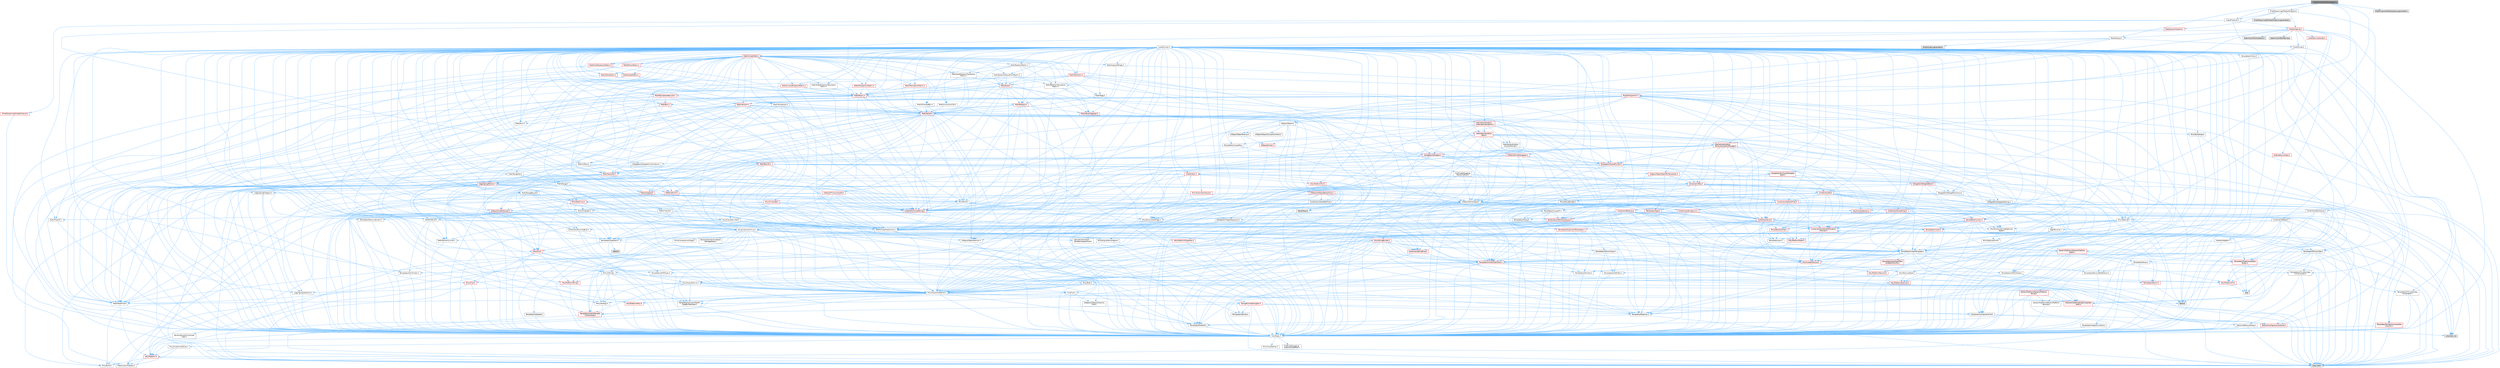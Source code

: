 digraph "VideoProducerMediaCapture.h"
{
 // INTERACTIVE_SVG=YES
 // LATEX_PDF_SIZE
  bgcolor="transparent";
  edge [fontname=Helvetica,fontsize=10,labelfontname=Helvetica,labelfontsize=10];
  node [fontname=Helvetica,fontsize=10,shape=box,height=0.2,width=0.4];
  Node1 [id="Node000001",label="VideoProducerMediaCapture.h",height=0.2,width=0.4,color="gray40", fillcolor="grey60", style="filled", fontcolor="black",tooltip=" "];
  Node1 -> Node2 [id="edge1_Node000001_Node000002",color="steelblue1",style="solid",tooltip=" "];
  Node2 [id="Node000002",label="Delegates/IDelegateInstance.h",height=0.2,width=0.4,color="grey40", fillcolor="white", style="filled",URL="$d2/d10/IDelegateInstance_8h.html",tooltip=" "];
  Node2 -> Node3 [id="edge2_Node000002_Node000003",color="steelblue1",style="solid",tooltip=" "];
  Node3 [id="Node000003",label="CoreTypes.h",height=0.2,width=0.4,color="grey40", fillcolor="white", style="filled",URL="$dc/dec/CoreTypes_8h.html",tooltip=" "];
  Node3 -> Node4 [id="edge3_Node000003_Node000004",color="steelblue1",style="solid",tooltip=" "];
  Node4 [id="Node000004",label="HAL/Platform.h",height=0.2,width=0.4,color="red", fillcolor="#FFF0F0", style="filled",URL="$d9/dd0/Platform_8h.html",tooltip=" "];
  Node4 -> Node5 [id="edge4_Node000004_Node000005",color="steelblue1",style="solid",tooltip=" "];
  Node5 [id="Node000005",label="Misc/Build.h",height=0.2,width=0.4,color="grey40", fillcolor="white", style="filled",URL="$d3/dbb/Build_8h.html",tooltip=" "];
  Node4 -> Node7 [id="edge5_Node000004_Node000007",color="steelblue1",style="solid",tooltip=" "];
  Node7 [id="Node000007",label="type_traits",height=0.2,width=0.4,color="grey60", fillcolor="#E0E0E0", style="filled",tooltip=" "];
  Node4 -> Node8 [id="edge6_Node000004_Node000008",color="steelblue1",style="solid",tooltip=" "];
  Node8 [id="Node000008",label="PreprocessorHelpers.h",height=0.2,width=0.4,color="grey40", fillcolor="white", style="filled",URL="$db/ddb/PreprocessorHelpers_8h.html",tooltip=" "];
  Node3 -> Node14 [id="edge7_Node000003_Node000014",color="steelblue1",style="solid",tooltip=" "];
  Node14 [id="Node000014",label="ProfilingDebugging\l/UMemoryDefines.h",height=0.2,width=0.4,color="grey40", fillcolor="white", style="filled",URL="$d2/da2/UMemoryDefines_8h.html",tooltip=" "];
  Node3 -> Node15 [id="edge8_Node000003_Node000015",color="steelblue1",style="solid",tooltip=" "];
  Node15 [id="Node000015",label="Misc/CoreMiscDefines.h",height=0.2,width=0.4,color="grey40", fillcolor="white", style="filled",URL="$da/d38/CoreMiscDefines_8h.html",tooltip=" "];
  Node15 -> Node4 [id="edge9_Node000015_Node000004",color="steelblue1",style="solid",tooltip=" "];
  Node15 -> Node8 [id="edge10_Node000015_Node000008",color="steelblue1",style="solid",tooltip=" "];
  Node3 -> Node16 [id="edge11_Node000003_Node000016",color="steelblue1",style="solid",tooltip=" "];
  Node16 [id="Node000016",label="Misc/CoreDefines.h",height=0.2,width=0.4,color="grey40", fillcolor="white", style="filled",URL="$d3/dd2/CoreDefines_8h.html",tooltip=" "];
  Node2 -> Node17 [id="edge12_Node000002_Node000017",color="steelblue1",style="solid",tooltip=" "];
  Node17 [id="Node000017",label="Templates/TypeHash.h",height=0.2,width=0.4,color="grey40", fillcolor="white", style="filled",URL="$d1/d62/TypeHash_8h.html",tooltip=" "];
  Node17 -> Node3 [id="edge13_Node000017_Node000003",color="steelblue1",style="solid",tooltip=" "];
  Node17 -> Node18 [id="edge14_Node000017_Node000018",color="steelblue1",style="solid",tooltip=" "];
  Node18 [id="Node000018",label="Templates/Requires.h",height=0.2,width=0.4,color="grey40", fillcolor="white", style="filled",URL="$dc/d96/Requires_8h.html",tooltip=" "];
  Node18 -> Node19 [id="edge15_Node000018_Node000019",color="steelblue1",style="solid",tooltip=" "];
  Node19 [id="Node000019",label="Templates/EnableIf.h",height=0.2,width=0.4,color="grey40", fillcolor="white", style="filled",URL="$d7/d60/EnableIf_8h.html",tooltip=" "];
  Node19 -> Node3 [id="edge16_Node000019_Node000003",color="steelblue1",style="solid",tooltip=" "];
  Node18 -> Node7 [id="edge17_Node000018_Node000007",color="steelblue1",style="solid",tooltip=" "];
  Node17 -> Node20 [id="edge18_Node000017_Node000020",color="steelblue1",style="solid",tooltip=" "];
  Node20 [id="Node000020",label="Misc/Crc.h",height=0.2,width=0.4,color="red", fillcolor="#FFF0F0", style="filled",URL="$d4/dd2/Crc_8h.html",tooltip=" "];
  Node20 -> Node3 [id="edge19_Node000020_Node000003",color="steelblue1",style="solid",tooltip=" "];
  Node20 -> Node21 [id="edge20_Node000020_Node000021",color="steelblue1",style="solid",tooltip=" "];
  Node21 [id="Node000021",label="HAL/PlatformString.h",height=0.2,width=0.4,color="red", fillcolor="#FFF0F0", style="filled",URL="$db/db5/PlatformString_8h.html",tooltip=" "];
  Node21 -> Node3 [id="edge21_Node000021_Node000003",color="steelblue1",style="solid",tooltip=" "];
  Node20 -> Node23 [id="edge22_Node000020_Node000023",color="steelblue1",style="solid",tooltip=" "];
  Node23 [id="Node000023",label="Misc/AssertionMacros.h",height=0.2,width=0.4,color="grey40", fillcolor="white", style="filled",URL="$d0/dfa/AssertionMacros_8h.html",tooltip=" "];
  Node23 -> Node3 [id="edge23_Node000023_Node000003",color="steelblue1",style="solid",tooltip=" "];
  Node23 -> Node4 [id="edge24_Node000023_Node000004",color="steelblue1",style="solid",tooltip=" "];
  Node23 -> Node24 [id="edge25_Node000023_Node000024",color="steelblue1",style="solid",tooltip=" "];
  Node24 [id="Node000024",label="HAL/PlatformMisc.h",height=0.2,width=0.4,color="red", fillcolor="#FFF0F0", style="filled",URL="$d0/df5/PlatformMisc_8h.html",tooltip=" "];
  Node24 -> Node3 [id="edge26_Node000024_Node000003",color="steelblue1",style="solid",tooltip=" "];
  Node23 -> Node8 [id="edge27_Node000023_Node000008",color="steelblue1",style="solid",tooltip=" "];
  Node23 -> Node19 [id="edge28_Node000023_Node000019",color="steelblue1",style="solid",tooltip=" "];
  Node23 -> Node60 [id="edge29_Node000023_Node000060",color="steelblue1",style="solid",tooltip=" "];
  Node60 [id="Node000060",label="Templates/IsArrayOrRefOf\lTypeByPredicate.h",height=0.2,width=0.4,color="grey40", fillcolor="white", style="filled",URL="$d6/da1/IsArrayOrRefOfTypeByPredicate_8h.html",tooltip=" "];
  Node60 -> Node3 [id="edge30_Node000060_Node000003",color="steelblue1",style="solid",tooltip=" "];
  Node23 -> Node61 [id="edge31_Node000023_Node000061",color="steelblue1",style="solid",tooltip=" "];
  Node61 [id="Node000061",label="Templates/IsValidVariadic\lFunctionArg.h",height=0.2,width=0.4,color="red", fillcolor="#FFF0F0", style="filled",URL="$d0/dc8/IsValidVariadicFunctionArg_8h.html",tooltip=" "];
  Node61 -> Node3 [id="edge32_Node000061_Node000003",color="steelblue1",style="solid",tooltip=" "];
  Node61 -> Node7 [id="edge33_Node000061_Node000007",color="steelblue1",style="solid",tooltip=" "];
  Node23 -> Node63 [id="edge34_Node000023_Node000063",color="steelblue1",style="solid",tooltip=" "];
  Node63 [id="Node000063",label="Traits/IsCharEncodingCompatible\lWith.h",height=0.2,width=0.4,color="red", fillcolor="#FFF0F0", style="filled",URL="$df/dd1/IsCharEncodingCompatibleWith_8h.html",tooltip=" "];
  Node63 -> Node7 [id="edge35_Node000063_Node000007",color="steelblue1",style="solid",tooltip=" "];
  Node23 -> Node65 [id="edge36_Node000023_Node000065",color="steelblue1",style="solid",tooltip=" "];
  Node65 [id="Node000065",label="Misc/VarArgs.h",height=0.2,width=0.4,color="grey40", fillcolor="white", style="filled",URL="$d5/d6f/VarArgs_8h.html",tooltip=" "];
  Node65 -> Node3 [id="edge37_Node000065_Node000003",color="steelblue1",style="solid",tooltip=" "];
  Node23 -> Node66 [id="edge38_Node000023_Node000066",color="steelblue1",style="solid",tooltip=" "];
  Node66 [id="Node000066",label="String/FormatStringSan.h",height=0.2,width=0.4,color="red", fillcolor="#FFF0F0", style="filled",URL="$d3/d8b/FormatStringSan_8h.html",tooltip=" "];
  Node66 -> Node7 [id="edge39_Node000066_Node000007",color="steelblue1",style="solid",tooltip=" "];
  Node66 -> Node3 [id="edge40_Node000066_Node000003",color="steelblue1",style="solid",tooltip=" "];
  Node66 -> Node18 [id="edge41_Node000066_Node000018",color="steelblue1",style="solid",tooltip=" "];
  Node66 -> Node67 [id="edge42_Node000066_Node000067",color="steelblue1",style="solid",tooltip=" "];
  Node67 [id="Node000067",label="Templates/Identity.h",height=0.2,width=0.4,color="grey40", fillcolor="white", style="filled",URL="$d0/dd5/Identity_8h.html",tooltip=" "];
  Node66 -> Node61 [id="edge43_Node000066_Node000061",color="steelblue1",style="solid",tooltip=" "];
  Node66 -> Node32 [id="edge44_Node000066_Node000032",color="steelblue1",style="solid",tooltip=" "];
  Node32 [id="Node000032",label="Containers/ContainersFwd.h",height=0.2,width=0.4,color="grey40", fillcolor="white", style="filled",URL="$d4/d0a/ContainersFwd_8h.html",tooltip=" "];
  Node32 -> Node4 [id="edge45_Node000032_Node000004",color="steelblue1",style="solid",tooltip=" "];
  Node32 -> Node3 [id="edge46_Node000032_Node000003",color="steelblue1",style="solid",tooltip=" "];
  Node32 -> Node29 [id="edge47_Node000032_Node000029",color="steelblue1",style="solid",tooltip=" "];
  Node29 [id="Node000029",label="Traits/IsContiguousContainer.h",height=0.2,width=0.4,color="red", fillcolor="#FFF0F0", style="filled",URL="$d5/d3c/IsContiguousContainer_8h.html",tooltip=" "];
  Node29 -> Node3 [id="edge48_Node000029_Node000003",color="steelblue1",style="solid",tooltip=" "];
  Node29 -> Node28 [id="edge49_Node000029_Node000028",color="steelblue1",style="solid",tooltip=" "];
  Node28 [id="Node000028",label="initializer_list",height=0.2,width=0.4,color="grey60", fillcolor="#E0E0E0", style="filled",tooltip=" "];
  Node23 -> Node71 [id="edge50_Node000023_Node000071",color="steelblue1",style="solid",tooltip=" "];
  Node71 [id="Node000071",label="atomic",height=0.2,width=0.4,color="grey60", fillcolor="#E0E0E0", style="filled",tooltip=" "];
  Node20 -> Node72 [id="edge51_Node000020_Node000072",color="steelblue1",style="solid",tooltip=" "];
  Node72 [id="Node000072",label="Misc/CString.h",height=0.2,width=0.4,color="grey40", fillcolor="white", style="filled",URL="$d2/d49/CString_8h.html",tooltip=" "];
  Node72 -> Node3 [id="edge52_Node000072_Node000003",color="steelblue1",style="solid",tooltip=" "];
  Node72 -> Node36 [id="edge53_Node000072_Node000036",color="steelblue1",style="solid",tooltip=" "];
  Node36 [id="Node000036",label="HAL/PlatformCrt.h",height=0.2,width=0.4,color="red", fillcolor="#FFF0F0", style="filled",URL="$d8/d75/PlatformCrt_8h.html",tooltip=" "];
  Node36 -> Node37 [id="edge54_Node000036_Node000037",color="steelblue1",style="solid",tooltip=" "];
  Node37 [id="Node000037",label="new",height=0.2,width=0.4,color="grey60", fillcolor="#E0E0E0", style="filled",tooltip=" "];
  Node72 -> Node21 [id="edge55_Node000072_Node000021",color="steelblue1",style="solid",tooltip=" "];
  Node72 -> Node23 [id="edge56_Node000072_Node000023",color="steelblue1",style="solid",tooltip=" "];
  Node72 -> Node73 [id="edge57_Node000072_Node000073",color="steelblue1",style="solid",tooltip=" "];
  Node73 [id="Node000073",label="Misc/Char.h",height=0.2,width=0.4,color="red", fillcolor="#FFF0F0", style="filled",URL="$d0/d58/Char_8h.html",tooltip=" "];
  Node73 -> Node3 [id="edge58_Node000073_Node000003",color="steelblue1",style="solid",tooltip=" "];
  Node73 -> Node7 [id="edge59_Node000073_Node000007",color="steelblue1",style="solid",tooltip=" "];
  Node72 -> Node65 [id="edge60_Node000072_Node000065",color="steelblue1",style="solid",tooltip=" "];
  Node72 -> Node60 [id="edge61_Node000072_Node000060",color="steelblue1",style="solid",tooltip=" "];
  Node72 -> Node61 [id="edge62_Node000072_Node000061",color="steelblue1",style="solid",tooltip=" "];
  Node72 -> Node63 [id="edge63_Node000072_Node000063",color="steelblue1",style="solid",tooltip=" "];
  Node20 -> Node73 [id="edge64_Node000020_Node000073",color="steelblue1",style="solid",tooltip=" "];
  Node20 -> Node77 [id="edge65_Node000020_Node000077",color="steelblue1",style="solid",tooltip=" "];
  Node77 [id="Node000077",label="Templates/UnrealTypeTraits.h",height=0.2,width=0.4,color="red", fillcolor="#FFF0F0", style="filled",URL="$d2/d2d/UnrealTypeTraits_8h.html",tooltip=" "];
  Node77 -> Node3 [id="edge66_Node000077_Node000003",color="steelblue1",style="solid",tooltip=" "];
  Node77 -> Node78 [id="edge67_Node000077_Node000078",color="steelblue1",style="solid",tooltip=" "];
  Node78 [id="Node000078",label="Templates/IsPointer.h",height=0.2,width=0.4,color="grey40", fillcolor="white", style="filled",URL="$d7/d05/IsPointer_8h.html",tooltip=" "];
  Node78 -> Node3 [id="edge68_Node000078_Node000003",color="steelblue1",style="solid",tooltip=" "];
  Node77 -> Node23 [id="edge69_Node000077_Node000023",color="steelblue1",style="solid",tooltip=" "];
  Node77 -> Node79 [id="edge70_Node000077_Node000079",color="steelblue1",style="solid",tooltip=" "];
  Node79 [id="Node000079",label="Templates/AndOrNot.h",height=0.2,width=0.4,color="grey40", fillcolor="white", style="filled",URL="$db/d0a/AndOrNot_8h.html",tooltip=" "];
  Node79 -> Node3 [id="edge71_Node000079_Node000003",color="steelblue1",style="solid",tooltip=" "];
  Node77 -> Node19 [id="edge72_Node000077_Node000019",color="steelblue1",style="solid",tooltip=" "];
  Node77 -> Node80 [id="edge73_Node000077_Node000080",color="steelblue1",style="solid",tooltip=" "];
  Node80 [id="Node000080",label="Templates/IsArithmetic.h",height=0.2,width=0.4,color="grey40", fillcolor="white", style="filled",URL="$d2/d5d/IsArithmetic_8h.html",tooltip=" "];
  Node80 -> Node3 [id="edge74_Node000080_Node000003",color="steelblue1",style="solid",tooltip=" "];
  Node77 -> Node82 [id="edge75_Node000077_Node000082",color="steelblue1",style="solid",tooltip=" "];
  Node82 [id="Node000082",label="Templates/IsPODType.h",height=0.2,width=0.4,color="grey40", fillcolor="white", style="filled",URL="$d7/db1/IsPODType_8h.html",tooltip=" "];
  Node82 -> Node3 [id="edge76_Node000082_Node000003",color="steelblue1",style="solid",tooltip=" "];
  Node77 -> Node83 [id="edge77_Node000077_Node000083",color="steelblue1",style="solid",tooltip=" "];
  Node83 [id="Node000083",label="Templates/IsUECoreType.h",height=0.2,width=0.4,color="grey40", fillcolor="white", style="filled",URL="$d1/db8/IsUECoreType_8h.html",tooltip=" "];
  Node83 -> Node3 [id="edge78_Node000083_Node000003",color="steelblue1",style="solid",tooltip=" "];
  Node83 -> Node7 [id="edge79_Node000083_Node000007",color="steelblue1",style="solid",tooltip=" "];
  Node77 -> Node84 [id="edge80_Node000077_Node000084",color="steelblue1",style="solid",tooltip=" "];
  Node84 [id="Node000084",label="Templates/IsTriviallyCopy\lConstructible.h",height=0.2,width=0.4,color="grey40", fillcolor="white", style="filled",URL="$d3/d78/IsTriviallyCopyConstructible_8h.html",tooltip=" "];
  Node84 -> Node3 [id="edge81_Node000084_Node000003",color="steelblue1",style="solid",tooltip=" "];
  Node84 -> Node7 [id="edge82_Node000084_Node000007",color="steelblue1",style="solid",tooltip=" "];
  Node17 -> Node85 [id="edge83_Node000017_Node000085",color="steelblue1",style="solid",tooltip=" "];
  Node85 [id="Node000085",label="stdint.h",height=0.2,width=0.4,color="grey60", fillcolor="#E0E0E0", style="filled",tooltip=" "];
  Node17 -> Node7 [id="edge84_Node000017_Node000007",color="steelblue1",style="solid",tooltip=" "];
  Node2 -> Node86 [id="edge85_Node000002_Node000086",color="steelblue1",style="solid",tooltip=" "];
  Node86 [id="Node000086",label="UObject/NameTypes.h",height=0.2,width=0.4,color="grey40", fillcolor="white", style="filled",URL="$d6/d35/NameTypes_8h.html",tooltip=" "];
  Node86 -> Node3 [id="edge86_Node000086_Node000003",color="steelblue1",style="solid",tooltip=" "];
  Node86 -> Node23 [id="edge87_Node000086_Node000023",color="steelblue1",style="solid",tooltip=" "];
  Node86 -> Node87 [id="edge88_Node000086_Node000087",color="steelblue1",style="solid",tooltip=" "];
  Node87 [id="Node000087",label="HAL/UnrealMemory.h",height=0.2,width=0.4,color="red", fillcolor="#FFF0F0", style="filled",URL="$d9/d96/UnrealMemory_8h.html",tooltip=" "];
  Node87 -> Node3 [id="edge89_Node000087_Node000003",color="steelblue1",style="solid",tooltip=" "];
  Node87 -> Node89 [id="edge90_Node000087_Node000089",color="steelblue1",style="solid",tooltip=" "];
  Node89 [id="Node000089",label="HAL/MemoryBase.h",height=0.2,width=0.4,color="grey40", fillcolor="white", style="filled",URL="$d6/d9f/MemoryBase_8h.html",tooltip=" "];
  Node89 -> Node3 [id="edge91_Node000089_Node000003",color="steelblue1",style="solid",tooltip=" "];
  Node89 -> Node53 [id="edge92_Node000089_Node000053",color="steelblue1",style="solid",tooltip=" "];
  Node53 [id="Node000053",label="HAL/PlatformAtomics.h",height=0.2,width=0.4,color="red", fillcolor="#FFF0F0", style="filled",URL="$d3/d36/PlatformAtomics_8h.html",tooltip=" "];
  Node53 -> Node3 [id="edge93_Node000053_Node000003",color="steelblue1",style="solid",tooltip=" "];
  Node89 -> Node36 [id="edge94_Node000089_Node000036",color="steelblue1",style="solid",tooltip=" "];
  Node89 -> Node90 [id="edge95_Node000089_Node000090",color="steelblue1",style="solid",tooltip=" "];
  Node90 [id="Node000090",label="Misc/Exec.h",height=0.2,width=0.4,color="grey40", fillcolor="white", style="filled",URL="$de/ddb/Exec_8h.html",tooltip=" "];
  Node90 -> Node3 [id="edge96_Node000090_Node000003",color="steelblue1",style="solid",tooltip=" "];
  Node90 -> Node23 [id="edge97_Node000090_Node000023",color="steelblue1",style="solid",tooltip=" "];
  Node89 -> Node91 [id="edge98_Node000089_Node000091",color="steelblue1",style="solid",tooltip=" "];
  Node91 [id="Node000091",label="Misc/OutputDevice.h",height=0.2,width=0.4,color="grey40", fillcolor="white", style="filled",URL="$d7/d32/OutputDevice_8h.html",tooltip=" "];
  Node91 -> Node31 [id="edge99_Node000091_Node000031",color="steelblue1",style="solid",tooltip=" "];
  Node31 [id="Node000031",label="CoreFwd.h",height=0.2,width=0.4,color="grey40", fillcolor="white", style="filled",URL="$d1/d1e/CoreFwd_8h.html",tooltip=" "];
  Node31 -> Node3 [id="edge100_Node000031_Node000003",color="steelblue1",style="solid",tooltip=" "];
  Node31 -> Node32 [id="edge101_Node000031_Node000032",color="steelblue1",style="solid",tooltip=" "];
  Node31 -> Node33 [id="edge102_Node000031_Node000033",color="steelblue1",style="solid",tooltip=" "];
  Node33 [id="Node000033",label="Math/MathFwd.h",height=0.2,width=0.4,color="grey40", fillcolor="white", style="filled",URL="$d2/d10/MathFwd_8h.html",tooltip=" "];
  Node33 -> Node4 [id="edge103_Node000033_Node000004",color="steelblue1",style="solid",tooltip=" "];
  Node31 -> Node34 [id="edge104_Node000031_Node000034",color="steelblue1",style="solid",tooltip=" "];
  Node34 [id="Node000034",label="UObject/UObjectHierarchy\lFwd.h",height=0.2,width=0.4,color="grey40", fillcolor="white", style="filled",URL="$d3/d13/UObjectHierarchyFwd_8h.html",tooltip=" "];
  Node91 -> Node3 [id="edge105_Node000091_Node000003",color="steelblue1",style="solid",tooltip=" "];
  Node91 -> Node92 [id="edge106_Node000091_Node000092",color="steelblue1",style="solid",tooltip=" "];
  Node92 [id="Node000092",label="Logging/LogVerbosity.h",height=0.2,width=0.4,color="grey40", fillcolor="white", style="filled",URL="$d2/d8f/LogVerbosity_8h.html",tooltip=" "];
  Node92 -> Node3 [id="edge107_Node000092_Node000003",color="steelblue1",style="solid",tooltip=" "];
  Node91 -> Node65 [id="edge108_Node000091_Node000065",color="steelblue1",style="solid",tooltip=" "];
  Node91 -> Node60 [id="edge109_Node000091_Node000060",color="steelblue1",style="solid",tooltip=" "];
  Node91 -> Node61 [id="edge110_Node000091_Node000061",color="steelblue1",style="solid",tooltip=" "];
  Node91 -> Node63 [id="edge111_Node000091_Node000063",color="steelblue1",style="solid",tooltip=" "];
  Node89 -> Node93 [id="edge112_Node000089_Node000093",color="steelblue1",style="solid",tooltip=" "];
  Node93 [id="Node000093",label="Templates/Atomic.h",height=0.2,width=0.4,color="red", fillcolor="#FFF0F0", style="filled",URL="$d3/d91/Atomic_8h.html",tooltip=" "];
  Node93 -> Node71 [id="edge113_Node000093_Node000071",color="steelblue1",style="solid",tooltip=" "];
  Node87 -> Node99 [id="edge114_Node000087_Node000099",color="steelblue1",style="solid",tooltip=" "];
  Node99 [id="Node000099",label="HAL/PlatformMemory.h",height=0.2,width=0.4,color="red", fillcolor="#FFF0F0", style="filled",URL="$de/d68/PlatformMemory_8h.html",tooltip=" "];
  Node99 -> Node3 [id="edge115_Node000099_Node000003",color="steelblue1",style="solid",tooltip=" "];
  Node87 -> Node78 [id="edge116_Node000087_Node000078",color="steelblue1",style="solid",tooltip=" "];
  Node86 -> Node77 [id="edge117_Node000086_Node000077",color="steelblue1",style="solid",tooltip=" "];
  Node86 -> Node102 [id="edge118_Node000086_Node000102",color="steelblue1",style="solid",tooltip=" "];
  Node102 [id="Node000102",label="Templates/UnrealTemplate.h",height=0.2,width=0.4,color="grey40", fillcolor="white", style="filled",URL="$d4/d24/UnrealTemplate_8h.html",tooltip=" "];
  Node102 -> Node3 [id="edge119_Node000102_Node000003",color="steelblue1",style="solid",tooltip=" "];
  Node102 -> Node78 [id="edge120_Node000102_Node000078",color="steelblue1",style="solid",tooltip=" "];
  Node102 -> Node87 [id="edge121_Node000102_Node000087",color="steelblue1",style="solid",tooltip=" "];
  Node102 -> Node103 [id="edge122_Node000102_Node000103",color="steelblue1",style="solid",tooltip=" "];
  Node103 [id="Node000103",label="Templates/CopyQualifiers\lAndRefsFromTo.h",height=0.2,width=0.4,color="red", fillcolor="#FFF0F0", style="filled",URL="$d3/db3/CopyQualifiersAndRefsFromTo_8h.html",tooltip=" "];
  Node102 -> Node77 [id="edge123_Node000102_Node000077",color="steelblue1",style="solid",tooltip=" "];
  Node102 -> Node105 [id="edge124_Node000102_Node000105",color="steelblue1",style="solid",tooltip=" "];
  Node105 [id="Node000105",label="Templates/RemoveReference.h",height=0.2,width=0.4,color="grey40", fillcolor="white", style="filled",URL="$da/dbe/RemoveReference_8h.html",tooltip=" "];
  Node105 -> Node3 [id="edge125_Node000105_Node000003",color="steelblue1",style="solid",tooltip=" "];
  Node102 -> Node18 [id="edge126_Node000102_Node000018",color="steelblue1",style="solid",tooltip=" "];
  Node102 -> Node106 [id="edge127_Node000102_Node000106",color="steelblue1",style="solid",tooltip=" "];
  Node106 [id="Node000106",label="Templates/TypeCompatible\lBytes.h",height=0.2,width=0.4,color="red", fillcolor="#FFF0F0", style="filled",URL="$df/d0a/TypeCompatibleBytes_8h.html",tooltip=" "];
  Node106 -> Node3 [id="edge128_Node000106_Node000003",color="steelblue1",style="solid",tooltip=" "];
  Node106 -> Node37 [id="edge129_Node000106_Node000037",color="steelblue1",style="solid",tooltip=" "];
  Node106 -> Node7 [id="edge130_Node000106_Node000007",color="steelblue1",style="solid",tooltip=" "];
  Node102 -> Node67 [id="edge131_Node000102_Node000067",color="steelblue1",style="solid",tooltip=" "];
  Node102 -> Node29 [id="edge132_Node000102_Node000029",color="steelblue1",style="solid",tooltip=" "];
  Node102 -> Node107 [id="edge133_Node000102_Node000107",color="steelblue1",style="solid",tooltip=" "];
  Node107 [id="Node000107",label="Traits/UseBitwiseSwap.h",height=0.2,width=0.4,color="grey40", fillcolor="white", style="filled",URL="$db/df3/UseBitwiseSwap_8h.html",tooltip=" "];
  Node107 -> Node3 [id="edge134_Node000107_Node000003",color="steelblue1",style="solid",tooltip=" "];
  Node107 -> Node7 [id="edge135_Node000107_Node000007",color="steelblue1",style="solid",tooltip=" "];
  Node102 -> Node7 [id="edge136_Node000102_Node000007",color="steelblue1",style="solid",tooltip=" "];
  Node86 -> Node108 [id="edge137_Node000086_Node000108",color="steelblue1",style="solid",tooltip=" "];
  Node108 [id="Node000108",label="Containers/UnrealString.h",height=0.2,width=0.4,color="red", fillcolor="#FFF0F0", style="filled",URL="$d5/dba/UnrealString_8h.html",tooltip=" "];
  Node86 -> Node112 [id="edge138_Node000086_Node000112",color="steelblue1",style="solid",tooltip=" "];
  Node112 [id="Node000112",label="HAL/CriticalSection.h",height=0.2,width=0.4,color="red", fillcolor="#FFF0F0", style="filled",URL="$d6/d90/CriticalSection_8h.html",tooltip=" "];
  Node86 -> Node115 [id="edge139_Node000086_Node000115",color="steelblue1",style="solid",tooltip=" "];
  Node115 [id="Node000115",label="Containers/StringConv.h",height=0.2,width=0.4,color="red", fillcolor="#FFF0F0", style="filled",URL="$d3/ddf/StringConv_8h.html",tooltip=" "];
  Node115 -> Node3 [id="edge140_Node000115_Node000003",color="steelblue1",style="solid",tooltip=" "];
  Node115 -> Node23 [id="edge141_Node000115_Node000023",color="steelblue1",style="solid",tooltip=" "];
  Node115 -> Node116 [id="edge142_Node000115_Node000116",color="steelblue1",style="solid",tooltip=" "];
  Node116 [id="Node000116",label="Containers/ContainerAllocation\lPolicies.h",height=0.2,width=0.4,color="red", fillcolor="#FFF0F0", style="filled",URL="$d7/dff/ContainerAllocationPolicies_8h.html",tooltip=" "];
  Node116 -> Node3 [id="edge143_Node000116_Node000003",color="steelblue1",style="solid",tooltip=" "];
  Node116 -> Node116 [id="edge144_Node000116_Node000116",color="steelblue1",style="solid",tooltip=" "];
  Node116 -> Node118 [id="edge145_Node000116_Node000118",color="steelblue1",style="solid",tooltip=" "];
  Node118 [id="Node000118",label="HAL/PlatformMath.h",height=0.2,width=0.4,color="red", fillcolor="#FFF0F0", style="filled",URL="$dc/d53/PlatformMath_8h.html",tooltip=" "];
  Node118 -> Node3 [id="edge146_Node000118_Node000003",color="steelblue1",style="solid",tooltip=" "];
  Node118 -> Node119 [id="edge147_Node000118_Node000119",color="steelblue1",style="solid",tooltip=" "];
  Node119 [id="Node000119",label="GenericPlatform/GenericPlatform\lMath.h",height=0.2,width=0.4,color="red", fillcolor="#FFF0F0", style="filled",URL="$d5/d79/GenericPlatformMath_8h.html",tooltip=" "];
  Node119 -> Node3 [id="edge148_Node000119_Node000003",color="steelblue1",style="solid",tooltip=" "];
  Node119 -> Node32 [id="edge149_Node000119_Node000032",color="steelblue1",style="solid",tooltip=" "];
  Node119 -> Node36 [id="edge150_Node000119_Node000036",color="steelblue1",style="solid",tooltip=" "];
  Node119 -> Node79 [id="edge151_Node000119_Node000079",color="steelblue1",style="solid",tooltip=" "];
  Node119 -> Node120 [id="edge152_Node000119_Node000120",color="steelblue1",style="solid",tooltip=" "];
  Node120 [id="Node000120",label="Templates/Decay.h",height=0.2,width=0.4,color="grey40", fillcolor="white", style="filled",URL="$dd/d0f/Decay_8h.html",tooltip=" "];
  Node120 -> Node3 [id="edge153_Node000120_Node000003",color="steelblue1",style="solid",tooltip=" "];
  Node120 -> Node105 [id="edge154_Node000120_Node000105",color="steelblue1",style="solid",tooltip=" "];
  Node120 -> Node7 [id="edge155_Node000120_Node000007",color="steelblue1",style="solid",tooltip=" "];
  Node119 -> Node77 [id="edge156_Node000119_Node000077",color="steelblue1",style="solid",tooltip=" "];
  Node119 -> Node18 [id="edge157_Node000119_Node000018",color="steelblue1",style="solid",tooltip=" "];
  Node119 -> Node106 [id="edge158_Node000119_Node000106",color="steelblue1",style="solid",tooltip=" "];
  Node119 -> Node7 [id="edge159_Node000119_Node000007",color="steelblue1",style="solid",tooltip=" "];
  Node116 -> Node87 [id="edge160_Node000116_Node000087",color="steelblue1",style="solid",tooltip=" "];
  Node116 -> Node46 [id="edge161_Node000116_Node000046",color="steelblue1",style="solid",tooltip=" "];
  Node46 [id="Node000046",label="Math/NumericLimits.h",height=0.2,width=0.4,color="grey40", fillcolor="white", style="filled",URL="$df/d1b/NumericLimits_8h.html",tooltip=" "];
  Node46 -> Node3 [id="edge162_Node000046_Node000003",color="steelblue1",style="solid",tooltip=" "];
  Node116 -> Node23 [id="edge163_Node000116_Node000023",color="steelblue1",style="solid",tooltip=" "];
  Node116 -> Node127 [id="edge164_Node000116_Node000127",color="steelblue1",style="solid",tooltip=" "];
  Node127 [id="Node000127",label="Templates/MemoryOps.h",height=0.2,width=0.4,color="grey40", fillcolor="white", style="filled",URL="$db/dea/MemoryOps_8h.html",tooltip=" "];
  Node127 -> Node3 [id="edge165_Node000127_Node000003",color="steelblue1",style="solid",tooltip=" "];
  Node127 -> Node87 [id="edge166_Node000127_Node000087",color="steelblue1",style="solid",tooltip=" "];
  Node127 -> Node98 [id="edge167_Node000127_Node000098",color="steelblue1",style="solid",tooltip=" "];
  Node98 [id="Node000098",label="Templates/IsTriviallyCopy\lAssignable.h",height=0.2,width=0.4,color="grey40", fillcolor="white", style="filled",URL="$d2/df2/IsTriviallyCopyAssignable_8h.html",tooltip=" "];
  Node98 -> Node3 [id="edge168_Node000098_Node000003",color="steelblue1",style="solid",tooltip=" "];
  Node98 -> Node7 [id="edge169_Node000098_Node000007",color="steelblue1",style="solid",tooltip=" "];
  Node127 -> Node84 [id="edge170_Node000127_Node000084",color="steelblue1",style="solid",tooltip=" "];
  Node127 -> Node18 [id="edge171_Node000127_Node000018",color="steelblue1",style="solid",tooltip=" "];
  Node127 -> Node77 [id="edge172_Node000127_Node000077",color="steelblue1",style="solid",tooltip=" "];
  Node127 -> Node107 [id="edge173_Node000127_Node000107",color="steelblue1",style="solid",tooltip=" "];
  Node127 -> Node37 [id="edge174_Node000127_Node000037",color="steelblue1",style="solid",tooltip=" "];
  Node127 -> Node7 [id="edge175_Node000127_Node000007",color="steelblue1",style="solid",tooltip=" "];
  Node116 -> Node106 [id="edge176_Node000116_Node000106",color="steelblue1",style="solid",tooltip=" "];
  Node116 -> Node7 [id="edge177_Node000116_Node000007",color="steelblue1",style="solid",tooltip=" "];
  Node115 -> Node128 [id="edge178_Node000115_Node000128",color="steelblue1",style="solid",tooltip=" "];
  Node128 [id="Node000128",label="Containers/Array.h",height=0.2,width=0.4,color="red", fillcolor="#FFF0F0", style="filled",URL="$df/dd0/Array_8h.html",tooltip=" "];
  Node128 -> Node3 [id="edge179_Node000128_Node000003",color="steelblue1",style="solid",tooltip=" "];
  Node128 -> Node23 [id="edge180_Node000128_Node000023",color="steelblue1",style="solid",tooltip=" "];
  Node128 -> Node129 [id="edge181_Node000128_Node000129",color="steelblue1",style="solid",tooltip=" "];
  Node129 [id="Node000129",label="Misc/IntrusiveUnsetOptional\lState.h",height=0.2,width=0.4,color="grey40", fillcolor="white", style="filled",URL="$d2/d0a/IntrusiveUnsetOptionalState_8h.html",tooltip=" "];
  Node129 -> Node130 [id="edge182_Node000129_Node000130",color="steelblue1",style="solid",tooltip=" "];
  Node130 [id="Node000130",label="Misc/OptionalFwd.h",height=0.2,width=0.4,color="grey40", fillcolor="white", style="filled",URL="$dc/d50/OptionalFwd_8h.html",tooltip=" "];
  Node128 -> Node87 [id="edge183_Node000128_Node000087",color="steelblue1",style="solid",tooltip=" "];
  Node128 -> Node77 [id="edge184_Node000128_Node000077",color="steelblue1",style="solid",tooltip=" "];
  Node128 -> Node102 [id="edge185_Node000128_Node000102",color="steelblue1",style="solid",tooltip=" "];
  Node128 -> Node116 [id="edge186_Node000128_Node000116",color="steelblue1",style="solid",tooltip=" "];
  Node128 -> Node135 [id="edge187_Node000128_Node000135",color="steelblue1",style="solid",tooltip=" "];
  Node135 [id="Node000135",label="Serialization/Archive.h",height=0.2,width=0.4,color="grey40", fillcolor="white", style="filled",URL="$d7/d3b/Archive_8h.html",tooltip=" "];
  Node135 -> Node31 [id="edge188_Node000135_Node000031",color="steelblue1",style="solid",tooltip=" "];
  Node135 -> Node3 [id="edge189_Node000135_Node000003",color="steelblue1",style="solid",tooltip=" "];
  Node135 -> Node136 [id="edge190_Node000135_Node000136",color="steelblue1",style="solid",tooltip=" "];
  Node136 [id="Node000136",label="HAL/PlatformProperties.h",height=0.2,width=0.4,color="red", fillcolor="#FFF0F0", style="filled",URL="$d9/db0/PlatformProperties_8h.html",tooltip=" "];
  Node136 -> Node3 [id="edge191_Node000136_Node000003",color="steelblue1",style="solid",tooltip=" "];
  Node135 -> Node139 [id="edge192_Node000135_Node000139",color="steelblue1",style="solid",tooltip=" "];
  Node139 [id="Node000139",label="Internationalization\l/TextNamespaceFwd.h",height=0.2,width=0.4,color="grey40", fillcolor="white", style="filled",URL="$d8/d97/TextNamespaceFwd_8h.html",tooltip=" "];
  Node139 -> Node3 [id="edge193_Node000139_Node000003",color="steelblue1",style="solid",tooltip=" "];
  Node135 -> Node33 [id="edge194_Node000135_Node000033",color="steelblue1",style="solid",tooltip=" "];
  Node135 -> Node23 [id="edge195_Node000135_Node000023",color="steelblue1",style="solid",tooltip=" "];
  Node135 -> Node5 [id="edge196_Node000135_Node000005",color="steelblue1",style="solid",tooltip=" "];
  Node135 -> Node47 [id="edge197_Node000135_Node000047",color="steelblue1",style="solid",tooltip=" "];
  Node47 [id="Node000047",label="Misc/CompressionFlags.h",height=0.2,width=0.4,color="grey40", fillcolor="white", style="filled",URL="$d9/d76/CompressionFlags_8h.html",tooltip=" "];
  Node135 -> Node140 [id="edge198_Node000135_Node000140",color="steelblue1",style="solid",tooltip=" "];
  Node140 [id="Node000140",label="Misc/EngineVersionBase.h",height=0.2,width=0.4,color="grey40", fillcolor="white", style="filled",URL="$d5/d2b/EngineVersionBase_8h.html",tooltip=" "];
  Node140 -> Node3 [id="edge199_Node000140_Node000003",color="steelblue1",style="solid",tooltip=" "];
  Node135 -> Node65 [id="edge200_Node000135_Node000065",color="steelblue1",style="solid",tooltip=" "];
  Node135 -> Node141 [id="edge201_Node000135_Node000141",color="steelblue1",style="solid",tooltip=" "];
  Node141 [id="Node000141",label="Serialization/ArchiveCook\lData.h",height=0.2,width=0.4,color="grey40", fillcolor="white", style="filled",URL="$dc/db6/ArchiveCookData_8h.html",tooltip=" "];
  Node141 -> Node4 [id="edge202_Node000141_Node000004",color="steelblue1",style="solid",tooltip=" "];
  Node135 -> Node142 [id="edge203_Node000135_Node000142",color="steelblue1",style="solid",tooltip=" "];
  Node142 [id="Node000142",label="Serialization/ArchiveSave\lPackageData.h",height=0.2,width=0.4,color="grey40", fillcolor="white", style="filled",URL="$d1/d37/ArchiveSavePackageData_8h.html",tooltip=" "];
  Node135 -> Node19 [id="edge204_Node000135_Node000019",color="steelblue1",style="solid",tooltip=" "];
  Node135 -> Node60 [id="edge205_Node000135_Node000060",color="steelblue1",style="solid",tooltip=" "];
  Node135 -> Node143 [id="edge206_Node000135_Node000143",color="steelblue1",style="solid",tooltip=" "];
  Node143 [id="Node000143",label="Templates/IsEnumClass.h",height=0.2,width=0.4,color="grey40", fillcolor="white", style="filled",URL="$d7/d15/IsEnumClass_8h.html",tooltip=" "];
  Node143 -> Node3 [id="edge207_Node000143_Node000003",color="steelblue1",style="solid",tooltip=" "];
  Node143 -> Node79 [id="edge208_Node000143_Node000079",color="steelblue1",style="solid",tooltip=" "];
  Node135 -> Node123 [id="edge209_Node000135_Node000123",color="steelblue1",style="solid",tooltip=" "];
  Node123 [id="Node000123",label="Templates/IsSigned.h",height=0.2,width=0.4,color="grey40", fillcolor="white", style="filled",URL="$d8/dd8/IsSigned_8h.html",tooltip=" "];
  Node123 -> Node3 [id="edge210_Node000123_Node000003",color="steelblue1",style="solid",tooltip=" "];
  Node135 -> Node61 [id="edge211_Node000135_Node000061",color="steelblue1",style="solid",tooltip=" "];
  Node135 -> Node102 [id="edge212_Node000135_Node000102",color="steelblue1",style="solid",tooltip=" "];
  Node135 -> Node63 [id="edge213_Node000135_Node000063",color="steelblue1",style="solid",tooltip=" "];
  Node135 -> Node144 [id="edge214_Node000135_Node000144",color="steelblue1",style="solid",tooltip=" "];
  Node144 [id="Node000144",label="UObject/ObjectVersion.h",height=0.2,width=0.4,color="grey40", fillcolor="white", style="filled",URL="$da/d63/ObjectVersion_8h.html",tooltip=" "];
  Node144 -> Node3 [id="edge215_Node000144_Node000003",color="steelblue1",style="solid",tooltip=" "];
  Node128 -> Node154 [id="edge216_Node000128_Node000154",color="steelblue1",style="solid",tooltip=" "];
  Node154 [id="Node000154",label="Templates/Invoke.h",height=0.2,width=0.4,color="red", fillcolor="#FFF0F0", style="filled",URL="$d7/deb/Invoke_8h.html",tooltip=" "];
  Node154 -> Node3 [id="edge217_Node000154_Node000003",color="steelblue1",style="solid",tooltip=" "];
  Node154 -> Node102 [id="edge218_Node000154_Node000102",color="steelblue1",style="solid",tooltip=" "];
  Node154 -> Node7 [id="edge219_Node000154_Node000007",color="steelblue1",style="solid",tooltip=" "];
  Node128 -> Node159 [id="edge220_Node000128_Node000159",color="steelblue1",style="solid",tooltip=" "];
  Node159 [id="Node000159",label="Templates/Less.h",height=0.2,width=0.4,color="grey40", fillcolor="white", style="filled",URL="$de/dc8/Less_8h.html",tooltip=" "];
  Node159 -> Node3 [id="edge221_Node000159_Node000003",color="steelblue1",style="solid",tooltip=" "];
  Node159 -> Node102 [id="edge222_Node000159_Node000102",color="steelblue1",style="solid",tooltip=" "];
  Node128 -> Node18 [id="edge223_Node000128_Node000018",color="steelblue1",style="solid",tooltip=" "];
  Node128 -> Node167 [id="edge224_Node000128_Node000167",color="steelblue1",style="solid",tooltip=" "];
  Node167 [id="Node000167",label="Templates/Sorting.h",height=0.2,width=0.4,color="red", fillcolor="#FFF0F0", style="filled",URL="$d3/d9e/Sorting_8h.html",tooltip=" "];
  Node167 -> Node3 [id="edge225_Node000167_Node000003",color="steelblue1",style="solid",tooltip=" "];
  Node167 -> Node118 [id="edge226_Node000167_Node000118",color="steelblue1",style="solid",tooltip=" "];
  Node167 -> Node159 [id="edge227_Node000167_Node000159",color="steelblue1",style="solid",tooltip=" "];
  Node128 -> Node171 [id="edge228_Node000128_Node000171",color="steelblue1",style="solid",tooltip=" "];
  Node171 [id="Node000171",label="Templates/AlignmentTemplates.h",height=0.2,width=0.4,color="red", fillcolor="#FFF0F0", style="filled",URL="$dd/d32/AlignmentTemplates_8h.html",tooltip=" "];
  Node171 -> Node3 [id="edge229_Node000171_Node000003",color="steelblue1",style="solid",tooltip=" "];
  Node171 -> Node78 [id="edge230_Node000171_Node000078",color="steelblue1",style="solid",tooltip=" "];
  Node128 -> Node7 [id="edge231_Node000128_Node000007",color="steelblue1",style="solid",tooltip=" "];
  Node115 -> Node72 [id="edge232_Node000115_Node000072",color="steelblue1",style="solid",tooltip=" "];
  Node115 -> Node172 [id="edge233_Node000115_Node000172",color="steelblue1",style="solid",tooltip=" "];
  Node172 [id="Node000172",label="Templates/IsArray.h",height=0.2,width=0.4,color="grey40", fillcolor="white", style="filled",URL="$d8/d8d/IsArray_8h.html",tooltip=" "];
  Node172 -> Node3 [id="edge234_Node000172_Node000003",color="steelblue1",style="solid",tooltip=" "];
  Node115 -> Node102 [id="edge235_Node000115_Node000102",color="steelblue1",style="solid",tooltip=" "];
  Node115 -> Node77 [id="edge236_Node000115_Node000077",color="steelblue1",style="solid",tooltip=" "];
  Node115 -> Node63 [id="edge237_Node000115_Node000063",color="steelblue1",style="solid",tooltip=" "];
  Node115 -> Node29 [id="edge238_Node000115_Node000029",color="steelblue1",style="solid",tooltip=" "];
  Node115 -> Node7 [id="edge239_Node000115_Node000007",color="steelblue1",style="solid",tooltip=" "];
  Node86 -> Node26 [id="edge240_Node000086_Node000026",color="steelblue1",style="solid",tooltip=" "];
  Node26 [id="Node000026",label="Containers/StringFwd.h",height=0.2,width=0.4,color="red", fillcolor="#FFF0F0", style="filled",URL="$df/d37/StringFwd_8h.html",tooltip=" "];
  Node26 -> Node3 [id="edge241_Node000026_Node000003",color="steelblue1",style="solid",tooltip=" "];
  Node26 -> Node29 [id="edge242_Node000026_Node000029",color="steelblue1",style="solid",tooltip=" "];
  Node86 -> Node173 [id="edge243_Node000086_Node000173",color="steelblue1",style="solid",tooltip=" "];
  Node173 [id="Node000173",label="UObject/UnrealNames.h",height=0.2,width=0.4,color="red", fillcolor="#FFF0F0", style="filled",URL="$d8/db1/UnrealNames_8h.html",tooltip=" "];
  Node173 -> Node3 [id="edge244_Node000173_Node000003",color="steelblue1",style="solid",tooltip=" "];
  Node86 -> Node93 [id="edge245_Node000086_Node000093",color="steelblue1",style="solid",tooltip=" "];
  Node86 -> Node146 [id="edge246_Node000086_Node000146",color="steelblue1",style="solid",tooltip=" "];
  Node146 [id="Node000146",label="Serialization/MemoryLayout.h",height=0.2,width=0.4,color="red", fillcolor="#FFF0F0", style="filled",URL="$d7/d66/MemoryLayout_8h.html",tooltip=" "];
  Node146 -> Node149 [id="edge247_Node000146_Node000149",color="steelblue1",style="solid",tooltip=" "];
  Node149 [id="Node000149",label="Containers/EnumAsByte.h",height=0.2,width=0.4,color="grey40", fillcolor="white", style="filled",URL="$d6/d9a/EnumAsByte_8h.html",tooltip=" "];
  Node149 -> Node3 [id="edge248_Node000149_Node000003",color="steelblue1",style="solid",tooltip=" "];
  Node149 -> Node82 [id="edge249_Node000149_Node000082",color="steelblue1",style="solid",tooltip=" "];
  Node149 -> Node17 [id="edge250_Node000149_Node000017",color="steelblue1",style="solid",tooltip=" "];
  Node146 -> Node26 [id="edge251_Node000146_Node000026",color="steelblue1",style="solid",tooltip=" "];
  Node146 -> Node87 [id="edge252_Node000146_Node000087",color="steelblue1",style="solid",tooltip=" "];
  Node146 -> Node19 [id="edge253_Node000146_Node000019",color="steelblue1",style="solid",tooltip=" "];
  Node146 -> Node102 [id="edge254_Node000146_Node000102",color="steelblue1",style="solid",tooltip=" "];
  Node86 -> Node129 [id="edge255_Node000086_Node000129",color="steelblue1",style="solid",tooltip=" "];
  Node86 -> Node175 [id="edge256_Node000086_Node000175",color="steelblue1",style="solid",tooltip=" "];
  Node175 [id="Node000175",label="Misc/StringBuilder.h",height=0.2,width=0.4,color="red", fillcolor="#FFF0F0", style="filled",URL="$d4/d52/StringBuilder_8h.html",tooltip=" "];
  Node175 -> Node26 [id="edge257_Node000175_Node000026",color="steelblue1",style="solid",tooltip=" "];
  Node175 -> Node3 [id="edge258_Node000175_Node000003",color="steelblue1",style="solid",tooltip=" "];
  Node175 -> Node21 [id="edge259_Node000175_Node000021",color="steelblue1",style="solid",tooltip=" "];
  Node175 -> Node87 [id="edge260_Node000175_Node000087",color="steelblue1",style="solid",tooltip=" "];
  Node175 -> Node23 [id="edge261_Node000175_Node000023",color="steelblue1",style="solid",tooltip=" "];
  Node175 -> Node72 [id="edge262_Node000175_Node000072",color="steelblue1",style="solid",tooltip=" "];
  Node175 -> Node19 [id="edge263_Node000175_Node000019",color="steelblue1",style="solid",tooltip=" "];
  Node175 -> Node60 [id="edge264_Node000175_Node000060",color="steelblue1",style="solid",tooltip=" "];
  Node175 -> Node61 [id="edge265_Node000175_Node000061",color="steelblue1",style="solid",tooltip=" "];
  Node175 -> Node18 [id="edge266_Node000175_Node000018",color="steelblue1",style="solid",tooltip=" "];
  Node175 -> Node102 [id="edge267_Node000175_Node000102",color="steelblue1",style="solid",tooltip=" "];
  Node175 -> Node77 [id="edge268_Node000175_Node000077",color="steelblue1",style="solid",tooltip=" "];
  Node175 -> Node63 [id="edge269_Node000175_Node000063",color="steelblue1",style="solid",tooltip=" "];
  Node175 -> Node29 [id="edge270_Node000175_Node000029",color="steelblue1",style="solid",tooltip=" "];
  Node175 -> Node7 [id="edge271_Node000175_Node000007",color="steelblue1",style="solid",tooltip=" "];
  Node86 -> Node59 [id="edge272_Node000086_Node000059",color="steelblue1",style="solid",tooltip=" "];
  Node59 [id="Node000059",label="Trace/Trace.h",height=0.2,width=0.4,color="grey60", fillcolor="#E0E0E0", style="filled",tooltip=" "];
  Node2 -> Node181 [id="edge273_Node000002_Node000181",color="steelblue1",style="solid",tooltip=" "];
  Node181 [id="Node000181",label="Delegates/DelegateSettings.h",height=0.2,width=0.4,color="grey40", fillcolor="white", style="filled",URL="$d0/d97/DelegateSettings_8h.html",tooltip=" "];
  Node181 -> Node3 [id="edge274_Node000181_Node000003",color="steelblue1",style="solid",tooltip=" "];
  Node1 -> Node182 [id="edge275_Node000001_Node000182",color="steelblue1",style="solid",tooltip=" "];
  Node182 [id="Node000182",label="Misc/Optional.h",height=0.2,width=0.4,color="grey40", fillcolor="white", style="filled",URL="$d2/dae/Optional_8h.html",tooltip=" "];
  Node182 -> Node3 [id="edge276_Node000182_Node000003",color="steelblue1",style="solid",tooltip=" "];
  Node182 -> Node23 [id="edge277_Node000182_Node000023",color="steelblue1",style="solid",tooltip=" "];
  Node182 -> Node129 [id="edge278_Node000182_Node000129",color="steelblue1",style="solid",tooltip=" "];
  Node182 -> Node130 [id="edge279_Node000182_Node000130",color="steelblue1",style="solid",tooltip=" "];
  Node182 -> Node127 [id="edge280_Node000182_Node000127",color="steelblue1",style="solid",tooltip=" "];
  Node182 -> Node102 [id="edge281_Node000182_Node000102",color="steelblue1",style="solid",tooltip=" "];
  Node182 -> Node135 [id="edge282_Node000182_Node000135",color="steelblue1",style="solid",tooltip=" "];
  Node1 -> Node183 [id="edge283_Node000001_Node000183",color="steelblue1",style="solid",tooltip=" "];
  Node183 [id="Node000183",label="MediaOutput.h",height=0.2,width=0.4,color="grey40", fillcolor="white", style="filled",URL="$df/df1/MediaOutput_8h.html",tooltip=" "];
  Node183 -> Node184 [id="edge284_Node000183_Node000184",color="steelblue1",style="solid",tooltip=" "];
  Node184 [id="Node000184",label="CoreMinimal.h",height=0.2,width=0.4,color="grey40", fillcolor="white", style="filled",URL="$d7/d67/CoreMinimal_8h.html",tooltip=" "];
  Node184 -> Node3 [id="edge285_Node000184_Node000003",color="steelblue1",style="solid",tooltip=" "];
  Node184 -> Node31 [id="edge286_Node000184_Node000031",color="steelblue1",style="solid",tooltip=" "];
  Node184 -> Node34 [id="edge287_Node000184_Node000034",color="steelblue1",style="solid",tooltip=" "];
  Node184 -> Node32 [id="edge288_Node000184_Node000032",color="steelblue1",style="solid",tooltip=" "];
  Node184 -> Node65 [id="edge289_Node000184_Node000065",color="steelblue1",style="solid",tooltip=" "];
  Node184 -> Node92 [id="edge290_Node000184_Node000092",color="steelblue1",style="solid",tooltip=" "];
  Node184 -> Node91 [id="edge291_Node000184_Node000091",color="steelblue1",style="solid",tooltip=" "];
  Node184 -> Node36 [id="edge292_Node000184_Node000036",color="steelblue1",style="solid",tooltip=" "];
  Node184 -> Node24 [id="edge293_Node000184_Node000024",color="steelblue1",style="solid",tooltip=" "];
  Node184 -> Node23 [id="edge294_Node000184_Node000023",color="steelblue1",style="solid",tooltip=" "];
  Node184 -> Node78 [id="edge295_Node000184_Node000078",color="steelblue1",style="solid",tooltip=" "];
  Node184 -> Node99 [id="edge296_Node000184_Node000099",color="steelblue1",style="solid",tooltip=" "];
  Node184 -> Node53 [id="edge297_Node000184_Node000053",color="steelblue1",style="solid",tooltip=" "];
  Node184 -> Node90 [id="edge298_Node000184_Node000090",color="steelblue1",style="solid",tooltip=" "];
  Node184 -> Node89 [id="edge299_Node000184_Node000089",color="steelblue1",style="solid",tooltip=" "];
  Node184 -> Node87 [id="edge300_Node000184_Node000087",color="steelblue1",style="solid",tooltip=" "];
  Node184 -> Node80 [id="edge301_Node000184_Node000080",color="steelblue1",style="solid",tooltip=" "];
  Node184 -> Node79 [id="edge302_Node000184_Node000079",color="steelblue1",style="solid",tooltip=" "];
  Node184 -> Node82 [id="edge303_Node000184_Node000082",color="steelblue1",style="solid",tooltip=" "];
  Node184 -> Node83 [id="edge304_Node000184_Node000083",color="steelblue1",style="solid",tooltip=" "];
  Node184 -> Node84 [id="edge305_Node000184_Node000084",color="steelblue1",style="solid",tooltip=" "];
  Node184 -> Node77 [id="edge306_Node000184_Node000077",color="steelblue1",style="solid",tooltip=" "];
  Node184 -> Node19 [id="edge307_Node000184_Node000019",color="steelblue1",style="solid",tooltip=" "];
  Node184 -> Node105 [id="edge308_Node000184_Node000105",color="steelblue1",style="solid",tooltip=" "];
  Node184 -> Node185 [id="edge309_Node000184_Node000185",color="steelblue1",style="solid",tooltip=" "];
  Node185 [id="Node000185",label="Templates/IntegralConstant.h",height=0.2,width=0.4,color="grey40", fillcolor="white", style="filled",URL="$db/d1b/IntegralConstant_8h.html",tooltip=" "];
  Node185 -> Node3 [id="edge310_Node000185_Node000003",color="steelblue1",style="solid",tooltip=" "];
  Node184 -> Node186 [id="edge311_Node000184_Node000186",color="steelblue1",style="solid",tooltip=" "];
  Node186 [id="Node000186",label="Templates/IsClass.h",height=0.2,width=0.4,color="grey40", fillcolor="white", style="filled",URL="$db/dcb/IsClass_8h.html",tooltip=" "];
  Node186 -> Node3 [id="edge312_Node000186_Node000003",color="steelblue1",style="solid",tooltip=" "];
  Node184 -> Node106 [id="edge313_Node000184_Node000106",color="steelblue1",style="solid",tooltip=" "];
  Node184 -> Node29 [id="edge314_Node000184_Node000029",color="steelblue1",style="solid",tooltip=" "];
  Node184 -> Node102 [id="edge315_Node000184_Node000102",color="steelblue1",style="solid",tooltip=" "];
  Node184 -> Node46 [id="edge316_Node000184_Node000046",color="steelblue1",style="solid",tooltip=" "];
  Node184 -> Node118 [id="edge317_Node000184_Node000118",color="steelblue1",style="solid",tooltip=" "];
  Node184 -> Node98 [id="edge318_Node000184_Node000098",color="steelblue1",style="solid",tooltip=" "];
  Node184 -> Node127 [id="edge319_Node000184_Node000127",color="steelblue1",style="solid",tooltip=" "];
  Node184 -> Node116 [id="edge320_Node000184_Node000116",color="steelblue1",style="solid",tooltip=" "];
  Node184 -> Node143 [id="edge321_Node000184_Node000143",color="steelblue1",style="solid",tooltip=" "];
  Node184 -> Node136 [id="edge322_Node000184_Node000136",color="steelblue1",style="solid",tooltip=" "];
  Node184 -> Node140 [id="edge323_Node000184_Node000140",color="steelblue1",style="solid",tooltip=" "];
  Node184 -> Node139 [id="edge324_Node000184_Node000139",color="steelblue1",style="solid",tooltip=" "];
  Node184 -> Node135 [id="edge325_Node000184_Node000135",color="steelblue1",style="solid",tooltip=" "];
  Node184 -> Node159 [id="edge326_Node000184_Node000159",color="steelblue1",style="solid",tooltip=" "];
  Node184 -> Node167 [id="edge327_Node000184_Node000167",color="steelblue1",style="solid",tooltip=" "];
  Node184 -> Node73 [id="edge328_Node000184_Node000073",color="steelblue1",style="solid",tooltip=" "];
  Node184 -> Node187 [id="edge329_Node000184_Node000187",color="steelblue1",style="solid",tooltip=" "];
  Node187 [id="Node000187",label="GenericPlatform/GenericPlatform\lStricmp.h",height=0.2,width=0.4,color="grey40", fillcolor="white", style="filled",URL="$d2/d86/GenericPlatformStricmp_8h.html",tooltip=" "];
  Node187 -> Node3 [id="edge330_Node000187_Node000003",color="steelblue1",style="solid",tooltip=" "];
  Node184 -> Node188 [id="edge331_Node000184_Node000188",color="steelblue1",style="solid",tooltip=" "];
  Node188 [id="Node000188",label="GenericPlatform/GenericPlatform\lString.h",height=0.2,width=0.4,color="red", fillcolor="#FFF0F0", style="filled",URL="$dd/d20/GenericPlatformString_8h.html",tooltip=" "];
  Node188 -> Node3 [id="edge332_Node000188_Node000003",color="steelblue1",style="solid",tooltip=" "];
  Node188 -> Node187 [id="edge333_Node000188_Node000187",color="steelblue1",style="solid",tooltip=" "];
  Node188 -> Node19 [id="edge334_Node000188_Node000019",color="steelblue1",style="solid",tooltip=" "];
  Node188 -> Node63 [id="edge335_Node000188_Node000063",color="steelblue1",style="solid",tooltip=" "];
  Node188 -> Node7 [id="edge336_Node000188_Node000007",color="steelblue1",style="solid",tooltip=" "];
  Node184 -> Node21 [id="edge337_Node000184_Node000021",color="steelblue1",style="solid",tooltip=" "];
  Node184 -> Node72 [id="edge338_Node000184_Node000072",color="steelblue1",style="solid",tooltip=" "];
  Node184 -> Node20 [id="edge339_Node000184_Node000020",color="steelblue1",style="solid",tooltip=" "];
  Node184 -> Node170 [id="edge340_Node000184_Node000170",color="steelblue1",style="solid",tooltip=" "];
  Node170 [id="Node000170",label="Math/UnrealMathUtility.h",height=0.2,width=0.4,color="grey40", fillcolor="white", style="filled",URL="$db/db8/UnrealMathUtility_8h.html",tooltip=" "];
  Node170 -> Node3 [id="edge341_Node000170_Node000003",color="steelblue1",style="solid",tooltip=" "];
  Node170 -> Node23 [id="edge342_Node000170_Node000023",color="steelblue1",style="solid",tooltip=" "];
  Node170 -> Node118 [id="edge343_Node000170_Node000118",color="steelblue1",style="solid",tooltip=" "];
  Node170 -> Node33 [id="edge344_Node000170_Node000033",color="steelblue1",style="solid",tooltip=" "];
  Node170 -> Node67 [id="edge345_Node000170_Node000067",color="steelblue1",style="solid",tooltip=" "];
  Node170 -> Node18 [id="edge346_Node000170_Node000018",color="steelblue1",style="solid",tooltip=" "];
  Node184 -> Node108 [id="edge347_Node000184_Node000108",color="steelblue1",style="solid",tooltip=" "];
  Node184 -> Node128 [id="edge348_Node000184_Node000128",color="steelblue1",style="solid",tooltip=" "];
  Node184 -> Node189 [id="edge349_Node000184_Node000189",color="steelblue1",style="solid",tooltip=" "];
  Node189 [id="Node000189",label="Misc/FrameNumber.h",height=0.2,width=0.4,color="grey40", fillcolor="white", style="filled",URL="$dd/dbd/FrameNumber_8h.html",tooltip=" "];
  Node189 -> Node3 [id="edge350_Node000189_Node000003",color="steelblue1",style="solid",tooltip=" "];
  Node189 -> Node46 [id="edge351_Node000189_Node000046",color="steelblue1",style="solid",tooltip=" "];
  Node189 -> Node170 [id="edge352_Node000189_Node000170",color="steelblue1",style="solid",tooltip=" "];
  Node189 -> Node19 [id="edge353_Node000189_Node000019",color="steelblue1",style="solid",tooltip=" "];
  Node189 -> Node77 [id="edge354_Node000189_Node000077",color="steelblue1",style="solid",tooltip=" "];
  Node184 -> Node190 [id="edge355_Node000184_Node000190",color="steelblue1",style="solid",tooltip=" "];
  Node190 [id="Node000190",label="Misc/Timespan.h",height=0.2,width=0.4,color="grey40", fillcolor="white", style="filled",URL="$da/dd9/Timespan_8h.html",tooltip=" "];
  Node190 -> Node3 [id="edge356_Node000190_Node000003",color="steelblue1",style="solid",tooltip=" "];
  Node190 -> Node191 [id="edge357_Node000190_Node000191",color="steelblue1",style="solid",tooltip=" "];
  Node191 [id="Node000191",label="Math/Interval.h",height=0.2,width=0.4,color="grey40", fillcolor="white", style="filled",URL="$d1/d55/Interval_8h.html",tooltip=" "];
  Node191 -> Node3 [id="edge358_Node000191_Node000003",color="steelblue1",style="solid",tooltip=" "];
  Node191 -> Node80 [id="edge359_Node000191_Node000080",color="steelblue1",style="solid",tooltip=" "];
  Node191 -> Node77 [id="edge360_Node000191_Node000077",color="steelblue1",style="solid",tooltip=" "];
  Node191 -> Node46 [id="edge361_Node000191_Node000046",color="steelblue1",style="solid",tooltip=" "];
  Node191 -> Node170 [id="edge362_Node000191_Node000170",color="steelblue1",style="solid",tooltip=" "];
  Node190 -> Node170 [id="edge363_Node000190_Node000170",color="steelblue1",style="solid",tooltip=" "];
  Node190 -> Node23 [id="edge364_Node000190_Node000023",color="steelblue1",style="solid",tooltip=" "];
  Node184 -> Node115 [id="edge365_Node000184_Node000115",color="steelblue1",style="solid",tooltip=" "];
  Node184 -> Node173 [id="edge366_Node000184_Node000173",color="steelblue1",style="solid",tooltip=" "];
  Node184 -> Node86 [id="edge367_Node000184_Node000086",color="steelblue1",style="solid",tooltip=" "];
  Node184 -> Node192 [id="edge368_Node000184_Node000192",color="steelblue1",style="solid",tooltip=" "];
  Node192 [id="Node000192",label="Misc/Parse.h",height=0.2,width=0.4,color="grey40", fillcolor="white", style="filled",URL="$dc/d71/Parse_8h.html",tooltip=" "];
  Node192 -> Node26 [id="edge369_Node000192_Node000026",color="steelblue1",style="solid",tooltip=" "];
  Node192 -> Node108 [id="edge370_Node000192_Node000108",color="steelblue1",style="solid",tooltip=" "];
  Node192 -> Node3 [id="edge371_Node000192_Node000003",color="steelblue1",style="solid",tooltip=" "];
  Node192 -> Node36 [id="edge372_Node000192_Node000036",color="steelblue1",style="solid",tooltip=" "];
  Node192 -> Node5 [id="edge373_Node000192_Node000005",color="steelblue1",style="solid",tooltip=" "];
  Node192 -> Node48 [id="edge374_Node000192_Node000048",color="steelblue1",style="solid",tooltip=" "];
  Node48 [id="Node000048",label="Misc/EnumClassFlags.h",height=0.2,width=0.4,color="grey40", fillcolor="white", style="filled",URL="$d8/de7/EnumClassFlags_8h.html",tooltip=" "];
  Node192 -> Node193 [id="edge375_Node000192_Node000193",color="steelblue1",style="solid",tooltip=" "];
  Node193 [id="Node000193",label="Templates/Function.h",height=0.2,width=0.4,color="red", fillcolor="#FFF0F0", style="filled",URL="$df/df5/Function_8h.html",tooltip=" "];
  Node193 -> Node3 [id="edge376_Node000193_Node000003",color="steelblue1",style="solid",tooltip=" "];
  Node193 -> Node23 [id="edge377_Node000193_Node000023",color="steelblue1",style="solid",tooltip=" "];
  Node193 -> Node129 [id="edge378_Node000193_Node000129",color="steelblue1",style="solid",tooltip=" "];
  Node193 -> Node87 [id="edge379_Node000193_Node000087",color="steelblue1",style="solid",tooltip=" "];
  Node193 -> Node77 [id="edge380_Node000193_Node000077",color="steelblue1",style="solid",tooltip=" "];
  Node193 -> Node154 [id="edge381_Node000193_Node000154",color="steelblue1",style="solid",tooltip=" "];
  Node193 -> Node102 [id="edge382_Node000193_Node000102",color="steelblue1",style="solid",tooltip=" "];
  Node193 -> Node18 [id="edge383_Node000193_Node000018",color="steelblue1",style="solid",tooltip=" "];
  Node193 -> Node170 [id="edge384_Node000193_Node000170",color="steelblue1",style="solid",tooltip=" "];
  Node193 -> Node37 [id="edge385_Node000193_Node000037",color="steelblue1",style="solid",tooltip=" "];
  Node193 -> Node7 [id="edge386_Node000193_Node000007",color="steelblue1",style="solid",tooltip=" "];
  Node184 -> Node171 [id="edge387_Node000184_Node000171",color="steelblue1",style="solid",tooltip=" "];
  Node184 -> Node195 [id="edge388_Node000184_Node000195",color="steelblue1",style="solid",tooltip=" "];
  Node195 [id="Node000195",label="Misc/StructBuilder.h",height=0.2,width=0.4,color="grey40", fillcolor="white", style="filled",URL="$d9/db3/StructBuilder_8h.html",tooltip=" "];
  Node195 -> Node3 [id="edge389_Node000195_Node000003",color="steelblue1",style="solid",tooltip=" "];
  Node195 -> Node170 [id="edge390_Node000195_Node000170",color="steelblue1",style="solid",tooltip=" "];
  Node195 -> Node171 [id="edge391_Node000195_Node000171",color="steelblue1",style="solid",tooltip=" "];
  Node184 -> Node120 [id="edge392_Node000184_Node000120",color="steelblue1",style="solid",tooltip=" "];
  Node184 -> Node196 [id="edge393_Node000184_Node000196",color="steelblue1",style="solid",tooltip=" "];
  Node196 [id="Node000196",label="Templates/PointerIsConvertible\lFromTo.h",height=0.2,width=0.4,color="red", fillcolor="#FFF0F0", style="filled",URL="$d6/d65/PointerIsConvertibleFromTo_8h.html",tooltip=" "];
  Node196 -> Node3 [id="edge394_Node000196_Node000003",color="steelblue1",style="solid",tooltip=" "];
  Node196 -> Node7 [id="edge395_Node000196_Node000007",color="steelblue1",style="solid",tooltip=" "];
  Node184 -> Node154 [id="edge396_Node000184_Node000154",color="steelblue1",style="solid",tooltip=" "];
  Node184 -> Node193 [id="edge397_Node000184_Node000193",color="steelblue1",style="solid",tooltip=" "];
  Node184 -> Node17 [id="edge398_Node000184_Node000017",color="steelblue1",style="solid",tooltip=" "];
  Node184 -> Node197 [id="edge399_Node000184_Node000197",color="steelblue1",style="solid",tooltip=" "];
  Node197 [id="Node000197",label="Containers/ScriptArray.h",height=0.2,width=0.4,color="red", fillcolor="#FFF0F0", style="filled",URL="$dc/daf/ScriptArray_8h.html",tooltip=" "];
  Node197 -> Node3 [id="edge400_Node000197_Node000003",color="steelblue1",style="solid",tooltip=" "];
  Node197 -> Node23 [id="edge401_Node000197_Node000023",color="steelblue1",style="solid",tooltip=" "];
  Node197 -> Node87 [id="edge402_Node000197_Node000087",color="steelblue1",style="solid",tooltip=" "];
  Node197 -> Node116 [id="edge403_Node000197_Node000116",color="steelblue1",style="solid",tooltip=" "];
  Node197 -> Node128 [id="edge404_Node000197_Node000128",color="steelblue1",style="solid",tooltip=" "];
  Node197 -> Node28 [id="edge405_Node000197_Node000028",color="steelblue1",style="solid",tooltip=" "];
  Node184 -> Node198 [id="edge406_Node000184_Node000198",color="steelblue1",style="solid",tooltip=" "];
  Node198 [id="Node000198",label="Containers/BitArray.h",height=0.2,width=0.4,color="red", fillcolor="#FFF0F0", style="filled",URL="$d1/de4/BitArray_8h.html",tooltip=" "];
  Node198 -> Node116 [id="edge407_Node000198_Node000116",color="steelblue1",style="solid",tooltip=" "];
  Node198 -> Node3 [id="edge408_Node000198_Node000003",color="steelblue1",style="solid",tooltip=" "];
  Node198 -> Node53 [id="edge409_Node000198_Node000053",color="steelblue1",style="solid",tooltip=" "];
  Node198 -> Node87 [id="edge410_Node000198_Node000087",color="steelblue1",style="solid",tooltip=" "];
  Node198 -> Node170 [id="edge411_Node000198_Node000170",color="steelblue1",style="solid",tooltip=" "];
  Node198 -> Node23 [id="edge412_Node000198_Node000023",color="steelblue1",style="solid",tooltip=" "];
  Node198 -> Node48 [id="edge413_Node000198_Node000048",color="steelblue1",style="solid",tooltip=" "];
  Node198 -> Node135 [id="edge414_Node000198_Node000135",color="steelblue1",style="solid",tooltip=" "];
  Node198 -> Node146 [id="edge415_Node000198_Node000146",color="steelblue1",style="solid",tooltip=" "];
  Node198 -> Node19 [id="edge416_Node000198_Node000019",color="steelblue1",style="solid",tooltip=" "];
  Node198 -> Node154 [id="edge417_Node000198_Node000154",color="steelblue1",style="solid",tooltip=" "];
  Node198 -> Node102 [id="edge418_Node000198_Node000102",color="steelblue1",style="solid",tooltip=" "];
  Node198 -> Node77 [id="edge419_Node000198_Node000077",color="steelblue1",style="solid",tooltip=" "];
  Node184 -> Node199 [id="edge420_Node000184_Node000199",color="steelblue1",style="solid",tooltip=" "];
  Node199 [id="Node000199",label="Containers/SparseArray.h",height=0.2,width=0.4,color="red", fillcolor="#FFF0F0", style="filled",URL="$d5/dbf/SparseArray_8h.html",tooltip=" "];
  Node199 -> Node3 [id="edge421_Node000199_Node000003",color="steelblue1",style="solid",tooltip=" "];
  Node199 -> Node23 [id="edge422_Node000199_Node000023",color="steelblue1",style="solid",tooltip=" "];
  Node199 -> Node87 [id="edge423_Node000199_Node000087",color="steelblue1",style="solid",tooltip=" "];
  Node199 -> Node77 [id="edge424_Node000199_Node000077",color="steelblue1",style="solid",tooltip=" "];
  Node199 -> Node102 [id="edge425_Node000199_Node000102",color="steelblue1",style="solid",tooltip=" "];
  Node199 -> Node116 [id="edge426_Node000199_Node000116",color="steelblue1",style="solid",tooltip=" "];
  Node199 -> Node159 [id="edge427_Node000199_Node000159",color="steelblue1",style="solid",tooltip=" "];
  Node199 -> Node128 [id="edge428_Node000199_Node000128",color="steelblue1",style="solid",tooltip=" "];
  Node199 -> Node170 [id="edge429_Node000199_Node000170",color="steelblue1",style="solid",tooltip=" "];
  Node199 -> Node197 [id="edge430_Node000199_Node000197",color="steelblue1",style="solid",tooltip=" "];
  Node199 -> Node198 [id="edge431_Node000199_Node000198",color="steelblue1",style="solid",tooltip=" "];
  Node199 -> Node108 [id="edge432_Node000199_Node000108",color="steelblue1",style="solid",tooltip=" "];
  Node199 -> Node129 [id="edge433_Node000199_Node000129",color="steelblue1",style="solid",tooltip=" "];
  Node184 -> Node214 [id="edge434_Node000184_Node000214",color="steelblue1",style="solid",tooltip=" "];
  Node214 [id="Node000214",label="Containers/Set.h",height=0.2,width=0.4,color="red", fillcolor="#FFF0F0", style="filled",URL="$d4/d45/Set_8h.html",tooltip=" "];
  Node214 -> Node116 [id="edge435_Node000214_Node000116",color="steelblue1",style="solid",tooltip=" "];
  Node214 -> Node199 [id="edge436_Node000214_Node000199",color="steelblue1",style="solid",tooltip=" "];
  Node214 -> Node32 [id="edge437_Node000214_Node000032",color="steelblue1",style="solid",tooltip=" "];
  Node214 -> Node170 [id="edge438_Node000214_Node000170",color="steelblue1",style="solid",tooltip=" "];
  Node214 -> Node23 [id="edge439_Node000214_Node000023",color="steelblue1",style="solid",tooltip=" "];
  Node214 -> Node195 [id="edge440_Node000214_Node000195",color="steelblue1",style="solid",tooltip=" "];
  Node214 -> Node193 [id="edge441_Node000214_Node000193",color="steelblue1",style="solid",tooltip=" "];
  Node214 -> Node167 [id="edge442_Node000214_Node000167",color="steelblue1",style="solid",tooltip=" "];
  Node214 -> Node17 [id="edge443_Node000214_Node000017",color="steelblue1",style="solid",tooltip=" "];
  Node214 -> Node102 [id="edge444_Node000214_Node000102",color="steelblue1",style="solid",tooltip=" "];
  Node214 -> Node28 [id="edge445_Node000214_Node000028",color="steelblue1",style="solid",tooltip=" "];
  Node214 -> Node7 [id="edge446_Node000214_Node000007",color="steelblue1",style="solid",tooltip=" "];
  Node184 -> Node217 [id="edge447_Node000184_Node000217",color="steelblue1",style="solid",tooltip=" "];
  Node217 [id="Node000217",label="Algo/Reverse.h",height=0.2,width=0.4,color="grey40", fillcolor="white", style="filled",URL="$d5/d93/Reverse_8h.html",tooltip=" "];
  Node217 -> Node3 [id="edge448_Node000217_Node000003",color="steelblue1",style="solid",tooltip=" "];
  Node217 -> Node102 [id="edge449_Node000217_Node000102",color="steelblue1",style="solid",tooltip=" "];
  Node184 -> Node218 [id="edge450_Node000184_Node000218",color="steelblue1",style="solid",tooltip=" "];
  Node218 [id="Node000218",label="Containers/Map.h",height=0.2,width=0.4,color="red", fillcolor="#FFF0F0", style="filled",URL="$df/d79/Map_8h.html",tooltip=" "];
  Node218 -> Node3 [id="edge451_Node000218_Node000003",color="steelblue1",style="solid",tooltip=" "];
  Node218 -> Node217 [id="edge452_Node000218_Node000217",color="steelblue1",style="solid",tooltip=" "];
  Node218 -> Node214 [id="edge453_Node000218_Node000214",color="steelblue1",style="solid",tooltip=" "];
  Node218 -> Node108 [id="edge454_Node000218_Node000108",color="steelblue1",style="solid",tooltip=" "];
  Node218 -> Node23 [id="edge455_Node000218_Node000023",color="steelblue1",style="solid",tooltip=" "];
  Node218 -> Node195 [id="edge456_Node000218_Node000195",color="steelblue1",style="solid",tooltip=" "];
  Node218 -> Node193 [id="edge457_Node000218_Node000193",color="steelblue1",style="solid",tooltip=" "];
  Node218 -> Node167 [id="edge458_Node000218_Node000167",color="steelblue1",style="solid",tooltip=" "];
  Node218 -> Node219 [id="edge459_Node000218_Node000219",color="steelblue1",style="solid",tooltip=" "];
  Node219 [id="Node000219",label="Templates/Tuple.h",height=0.2,width=0.4,color="red", fillcolor="#FFF0F0", style="filled",URL="$d2/d4f/Tuple_8h.html",tooltip=" "];
  Node219 -> Node3 [id="edge460_Node000219_Node000003",color="steelblue1",style="solid",tooltip=" "];
  Node219 -> Node102 [id="edge461_Node000219_Node000102",color="steelblue1",style="solid",tooltip=" "];
  Node219 -> Node220 [id="edge462_Node000219_Node000220",color="steelblue1",style="solid",tooltip=" "];
  Node220 [id="Node000220",label="Delegates/IntegerSequence.h",height=0.2,width=0.4,color="grey40", fillcolor="white", style="filled",URL="$d2/dcc/IntegerSequence_8h.html",tooltip=" "];
  Node220 -> Node3 [id="edge463_Node000220_Node000003",color="steelblue1",style="solid",tooltip=" "];
  Node219 -> Node154 [id="edge464_Node000219_Node000154",color="steelblue1",style="solid",tooltip=" "];
  Node219 -> Node146 [id="edge465_Node000219_Node000146",color="steelblue1",style="solid",tooltip=" "];
  Node219 -> Node18 [id="edge466_Node000219_Node000018",color="steelblue1",style="solid",tooltip=" "];
  Node219 -> Node17 [id="edge467_Node000219_Node000017",color="steelblue1",style="solid",tooltip=" "];
  Node219 -> Node7 [id="edge468_Node000219_Node000007",color="steelblue1",style="solid",tooltip=" "];
  Node218 -> Node102 [id="edge469_Node000218_Node000102",color="steelblue1",style="solid",tooltip=" "];
  Node218 -> Node77 [id="edge470_Node000218_Node000077",color="steelblue1",style="solid",tooltip=" "];
  Node218 -> Node7 [id="edge471_Node000218_Node000007",color="steelblue1",style="solid",tooltip=" "];
  Node184 -> Node222 [id="edge472_Node000184_Node000222",color="steelblue1",style="solid",tooltip=" "];
  Node222 [id="Node000222",label="Math/IntPoint.h",height=0.2,width=0.4,color="red", fillcolor="#FFF0F0", style="filled",URL="$d3/df7/IntPoint_8h.html",tooltip=" "];
  Node222 -> Node3 [id="edge473_Node000222_Node000003",color="steelblue1",style="solid",tooltip=" "];
  Node222 -> Node23 [id="edge474_Node000222_Node000023",color="steelblue1",style="solid",tooltip=" "];
  Node222 -> Node192 [id="edge475_Node000222_Node000192",color="steelblue1",style="solid",tooltip=" "];
  Node222 -> Node33 [id="edge476_Node000222_Node000033",color="steelblue1",style="solid",tooltip=" "];
  Node222 -> Node170 [id="edge477_Node000222_Node000170",color="steelblue1",style="solid",tooltip=" "];
  Node222 -> Node108 [id="edge478_Node000222_Node000108",color="steelblue1",style="solid",tooltip=" "];
  Node222 -> Node17 [id="edge479_Node000222_Node000017",color="steelblue1",style="solid",tooltip=" "];
  Node184 -> Node224 [id="edge480_Node000184_Node000224",color="steelblue1",style="solid",tooltip=" "];
  Node224 [id="Node000224",label="Math/IntVector.h",height=0.2,width=0.4,color="red", fillcolor="#FFF0F0", style="filled",URL="$d7/d44/IntVector_8h.html",tooltip=" "];
  Node224 -> Node3 [id="edge481_Node000224_Node000003",color="steelblue1",style="solid",tooltip=" "];
  Node224 -> Node20 [id="edge482_Node000224_Node000020",color="steelblue1",style="solid",tooltip=" "];
  Node224 -> Node192 [id="edge483_Node000224_Node000192",color="steelblue1",style="solid",tooltip=" "];
  Node224 -> Node33 [id="edge484_Node000224_Node000033",color="steelblue1",style="solid",tooltip=" "];
  Node224 -> Node170 [id="edge485_Node000224_Node000170",color="steelblue1",style="solid",tooltip=" "];
  Node224 -> Node108 [id="edge486_Node000224_Node000108",color="steelblue1",style="solid",tooltip=" "];
  Node184 -> Node225 [id="edge487_Node000184_Node000225",color="steelblue1",style="solid",tooltip=" "];
  Node225 [id="Node000225",label="Logging/LogCategory.h",height=0.2,width=0.4,color="grey40", fillcolor="white", style="filled",URL="$d9/d36/LogCategory_8h.html",tooltip=" "];
  Node225 -> Node3 [id="edge488_Node000225_Node000003",color="steelblue1",style="solid",tooltip=" "];
  Node225 -> Node92 [id="edge489_Node000225_Node000092",color="steelblue1",style="solid",tooltip=" "];
  Node225 -> Node86 [id="edge490_Node000225_Node000086",color="steelblue1",style="solid",tooltip=" "];
  Node184 -> Node226 [id="edge491_Node000184_Node000226",color="steelblue1",style="solid",tooltip=" "];
  Node226 [id="Node000226",label="Logging/LogMacros.h",height=0.2,width=0.4,color="red", fillcolor="#FFF0F0", style="filled",URL="$d0/d16/LogMacros_8h.html",tooltip=" "];
  Node226 -> Node108 [id="edge492_Node000226_Node000108",color="steelblue1",style="solid",tooltip=" "];
  Node226 -> Node3 [id="edge493_Node000226_Node000003",color="steelblue1",style="solid",tooltip=" "];
  Node226 -> Node8 [id="edge494_Node000226_Node000008",color="steelblue1",style="solid",tooltip=" "];
  Node226 -> Node225 [id="edge495_Node000226_Node000225",color="steelblue1",style="solid",tooltip=" "];
  Node226 -> Node92 [id="edge496_Node000226_Node000092",color="steelblue1",style="solid",tooltip=" "];
  Node226 -> Node23 [id="edge497_Node000226_Node000023",color="steelblue1",style="solid",tooltip=" "];
  Node226 -> Node5 [id="edge498_Node000226_Node000005",color="steelblue1",style="solid",tooltip=" "];
  Node226 -> Node65 [id="edge499_Node000226_Node000065",color="steelblue1",style="solid",tooltip=" "];
  Node226 -> Node66 [id="edge500_Node000226_Node000066",color="steelblue1",style="solid",tooltip=" "];
  Node226 -> Node19 [id="edge501_Node000226_Node000019",color="steelblue1",style="solid",tooltip=" "];
  Node226 -> Node60 [id="edge502_Node000226_Node000060",color="steelblue1",style="solid",tooltip=" "];
  Node226 -> Node61 [id="edge503_Node000226_Node000061",color="steelblue1",style="solid",tooltip=" "];
  Node226 -> Node63 [id="edge504_Node000226_Node000063",color="steelblue1",style="solid",tooltip=" "];
  Node226 -> Node7 [id="edge505_Node000226_Node000007",color="steelblue1",style="solid",tooltip=" "];
  Node184 -> Node229 [id="edge506_Node000184_Node000229",color="steelblue1",style="solid",tooltip=" "];
  Node229 [id="Node000229",label="Math/Vector2D.h",height=0.2,width=0.4,color="red", fillcolor="#FFF0F0", style="filled",URL="$d3/db0/Vector2D_8h.html",tooltip=" "];
  Node229 -> Node3 [id="edge507_Node000229_Node000003",color="steelblue1",style="solid",tooltip=" "];
  Node229 -> Node33 [id="edge508_Node000229_Node000033",color="steelblue1",style="solid",tooltip=" "];
  Node229 -> Node23 [id="edge509_Node000229_Node000023",color="steelblue1",style="solid",tooltip=" "];
  Node229 -> Node20 [id="edge510_Node000229_Node000020",color="steelblue1",style="solid",tooltip=" "];
  Node229 -> Node170 [id="edge511_Node000229_Node000170",color="steelblue1",style="solid",tooltip=" "];
  Node229 -> Node108 [id="edge512_Node000229_Node000108",color="steelblue1",style="solid",tooltip=" "];
  Node229 -> Node192 [id="edge513_Node000229_Node000192",color="steelblue1",style="solid",tooltip=" "];
  Node229 -> Node222 [id="edge514_Node000229_Node000222",color="steelblue1",style="solid",tooltip=" "];
  Node229 -> Node226 [id="edge515_Node000229_Node000226",color="steelblue1",style="solid",tooltip=" "];
  Node229 -> Node7 [id="edge516_Node000229_Node000007",color="steelblue1",style="solid",tooltip=" "];
  Node184 -> Node233 [id="edge517_Node000184_Node000233",color="steelblue1",style="solid",tooltip=" "];
  Node233 [id="Node000233",label="Math/IntRect.h",height=0.2,width=0.4,color="grey40", fillcolor="white", style="filled",URL="$d7/d53/IntRect_8h.html",tooltip=" "];
  Node233 -> Node3 [id="edge518_Node000233_Node000003",color="steelblue1",style="solid",tooltip=" "];
  Node233 -> Node33 [id="edge519_Node000233_Node000033",color="steelblue1",style="solid",tooltip=" "];
  Node233 -> Node170 [id="edge520_Node000233_Node000170",color="steelblue1",style="solid",tooltip=" "];
  Node233 -> Node108 [id="edge521_Node000233_Node000108",color="steelblue1",style="solid",tooltip=" "];
  Node233 -> Node222 [id="edge522_Node000233_Node000222",color="steelblue1",style="solid",tooltip=" "];
  Node233 -> Node229 [id="edge523_Node000233_Node000229",color="steelblue1",style="solid",tooltip=" "];
  Node184 -> Node234 [id="edge524_Node000184_Node000234",color="steelblue1",style="solid",tooltip=" "];
  Node234 [id="Node000234",label="Misc/ByteSwap.h",height=0.2,width=0.4,color="grey40", fillcolor="white", style="filled",URL="$dc/dd7/ByteSwap_8h.html",tooltip=" "];
  Node234 -> Node3 [id="edge525_Node000234_Node000003",color="steelblue1",style="solid",tooltip=" "];
  Node234 -> Node36 [id="edge526_Node000234_Node000036",color="steelblue1",style="solid",tooltip=" "];
  Node184 -> Node149 [id="edge527_Node000184_Node000149",color="steelblue1",style="solid",tooltip=" "];
  Node184 -> Node235 [id="edge528_Node000184_Node000235",color="steelblue1",style="solid",tooltip=" "];
  Node235 [id="Node000235",label="HAL/PlatformTLS.h",height=0.2,width=0.4,color="red", fillcolor="#FFF0F0", style="filled",URL="$d0/def/PlatformTLS_8h.html",tooltip=" "];
  Node235 -> Node3 [id="edge529_Node000235_Node000003",color="steelblue1",style="solid",tooltip=" "];
  Node184 -> Node238 [id="edge530_Node000184_Node000238",color="steelblue1",style="solid",tooltip=" "];
  Node238 [id="Node000238",label="CoreGlobals.h",height=0.2,width=0.4,color="red", fillcolor="#FFF0F0", style="filled",URL="$d5/d8c/CoreGlobals_8h.html",tooltip=" "];
  Node238 -> Node108 [id="edge531_Node000238_Node000108",color="steelblue1",style="solid",tooltip=" "];
  Node238 -> Node3 [id="edge532_Node000238_Node000003",color="steelblue1",style="solid",tooltip=" "];
  Node238 -> Node235 [id="edge533_Node000238_Node000235",color="steelblue1",style="solid",tooltip=" "];
  Node238 -> Node226 [id="edge534_Node000238_Node000226",color="steelblue1",style="solid",tooltip=" "];
  Node238 -> Node5 [id="edge535_Node000238_Node000005",color="steelblue1",style="solid",tooltip=" "];
  Node238 -> Node48 [id="edge536_Node000238_Node000048",color="steelblue1",style="solid",tooltip=" "];
  Node238 -> Node91 [id="edge537_Node000238_Node000091",color="steelblue1",style="solid",tooltip=" "];
  Node238 -> Node93 [id="edge538_Node000238_Node000093",color="steelblue1",style="solid",tooltip=" "];
  Node238 -> Node86 [id="edge539_Node000238_Node000086",color="steelblue1",style="solid",tooltip=" "];
  Node238 -> Node71 [id="edge540_Node000238_Node000071",color="steelblue1",style="solid",tooltip=" "];
  Node184 -> Node239 [id="edge541_Node000184_Node000239",color="steelblue1",style="solid",tooltip=" "];
  Node239 [id="Node000239",label="Templates/SharedPointer.h",height=0.2,width=0.4,color="red", fillcolor="#FFF0F0", style="filled",URL="$d2/d17/SharedPointer_8h.html",tooltip=" "];
  Node239 -> Node3 [id="edge542_Node000239_Node000003",color="steelblue1",style="solid",tooltip=" "];
  Node239 -> Node129 [id="edge543_Node000239_Node000129",color="steelblue1",style="solid",tooltip=" "];
  Node239 -> Node196 [id="edge544_Node000239_Node000196",color="steelblue1",style="solid",tooltip=" "];
  Node239 -> Node23 [id="edge545_Node000239_Node000023",color="steelblue1",style="solid",tooltip=" "];
  Node239 -> Node87 [id="edge546_Node000239_Node000087",color="steelblue1",style="solid",tooltip=" "];
  Node239 -> Node128 [id="edge547_Node000239_Node000128",color="steelblue1",style="solid",tooltip=" "];
  Node239 -> Node218 [id="edge548_Node000239_Node000218",color="steelblue1",style="solid",tooltip=" "];
  Node239 -> Node238 [id="edge549_Node000239_Node000238",color="steelblue1",style="solid",tooltip=" "];
  Node184 -> Node244 [id="edge550_Node000184_Node000244",color="steelblue1",style="solid",tooltip=" "];
  Node244 [id="Node000244",label="Internationalization\l/CulturePointer.h",height=0.2,width=0.4,color="grey40", fillcolor="white", style="filled",URL="$d6/dbe/CulturePointer_8h.html",tooltip=" "];
  Node244 -> Node3 [id="edge551_Node000244_Node000003",color="steelblue1",style="solid",tooltip=" "];
  Node244 -> Node239 [id="edge552_Node000244_Node000239",color="steelblue1",style="solid",tooltip=" "];
  Node184 -> Node245 [id="edge553_Node000184_Node000245",color="steelblue1",style="solid",tooltip=" "];
  Node245 [id="Node000245",label="UObject/WeakObjectPtrTemplates.h",height=0.2,width=0.4,color="red", fillcolor="#FFF0F0", style="filled",URL="$d8/d3b/WeakObjectPtrTemplates_8h.html",tooltip=" "];
  Node245 -> Node3 [id="edge554_Node000245_Node000003",color="steelblue1",style="solid",tooltip=" "];
  Node245 -> Node18 [id="edge555_Node000245_Node000018",color="steelblue1",style="solid",tooltip=" "];
  Node245 -> Node218 [id="edge556_Node000245_Node000218",color="steelblue1",style="solid",tooltip=" "];
  Node245 -> Node7 [id="edge557_Node000245_Node000007",color="steelblue1",style="solid",tooltip=" "];
  Node184 -> Node181 [id="edge558_Node000184_Node000181",color="steelblue1",style="solid",tooltip=" "];
  Node184 -> Node2 [id="edge559_Node000184_Node000002",color="steelblue1",style="solid",tooltip=" "];
  Node184 -> Node248 [id="edge560_Node000184_Node000248",color="steelblue1",style="solid",tooltip=" "];
  Node248 [id="Node000248",label="Delegates/DelegateBase.h",height=0.2,width=0.4,color="red", fillcolor="#FFF0F0", style="filled",URL="$da/d67/DelegateBase_8h.html",tooltip=" "];
  Node248 -> Node3 [id="edge561_Node000248_Node000003",color="steelblue1",style="solid",tooltip=" "];
  Node248 -> Node116 [id="edge562_Node000248_Node000116",color="steelblue1",style="solid",tooltip=" "];
  Node248 -> Node170 [id="edge563_Node000248_Node000170",color="steelblue1",style="solid",tooltip=" "];
  Node248 -> Node86 [id="edge564_Node000248_Node000086",color="steelblue1",style="solid",tooltip=" "];
  Node248 -> Node181 [id="edge565_Node000248_Node000181",color="steelblue1",style="solid",tooltip=" "];
  Node248 -> Node2 [id="edge566_Node000248_Node000002",color="steelblue1",style="solid",tooltip=" "];
  Node184 -> Node256 [id="edge567_Node000184_Node000256",color="steelblue1",style="solid",tooltip=" "];
  Node256 [id="Node000256",label="Delegates/MulticastDelegate\lBase.h",height=0.2,width=0.4,color="red", fillcolor="#FFF0F0", style="filled",URL="$db/d16/MulticastDelegateBase_8h.html",tooltip=" "];
  Node256 -> Node3 [id="edge568_Node000256_Node000003",color="steelblue1",style="solid",tooltip=" "];
  Node256 -> Node116 [id="edge569_Node000256_Node000116",color="steelblue1",style="solid",tooltip=" "];
  Node256 -> Node128 [id="edge570_Node000256_Node000128",color="steelblue1",style="solid",tooltip=" "];
  Node256 -> Node170 [id="edge571_Node000256_Node000170",color="steelblue1",style="solid",tooltip=" "];
  Node256 -> Node2 [id="edge572_Node000256_Node000002",color="steelblue1",style="solid",tooltip=" "];
  Node256 -> Node248 [id="edge573_Node000256_Node000248",color="steelblue1",style="solid",tooltip=" "];
  Node184 -> Node220 [id="edge574_Node000184_Node000220",color="steelblue1",style="solid",tooltip=" "];
  Node184 -> Node219 [id="edge575_Node000184_Node000219",color="steelblue1",style="solid",tooltip=" "];
  Node184 -> Node257 [id="edge576_Node000184_Node000257",color="steelblue1",style="solid",tooltip=" "];
  Node257 [id="Node000257",label="UObject/ScriptDelegates.h",height=0.2,width=0.4,color="red", fillcolor="#FFF0F0", style="filled",URL="$de/d81/ScriptDelegates_8h.html",tooltip=" "];
  Node257 -> Node128 [id="edge577_Node000257_Node000128",color="steelblue1",style="solid",tooltip=" "];
  Node257 -> Node116 [id="edge578_Node000257_Node000116",color="steelblue1",style="solid",tooltip=" "];
  Node257 -> Node108 [id="edge579_Node000257_Node000108",color="steelblue1",style="solid",tooltip=" "];
  Node257 -> Node23 [id="edge580_Node000257_Node000023",color="steelblue1",style="solid",tooltip=" "];
  Node257 -> Node239 [id="edge581_Node000257_Node000239",color="steelblue1",style="solid",tooltip=" "];
  Node257 -> Node17 [id="edge582_Node000257_Node000017",color="steelblue1",style="solid",tooltip=" "];
  Node257 -> Node77 [id="edge583_Node000257_Node000077",color="steelblue1",style="solid",tooltip=" "];
  Node257 -> Node86 [id="edge584_Node000257_Node000086",color="steelblue1",style="solid",tooltip=" "];
  Node184 -> Node259 [id="edge585_Node000184_Node000259",color="steelblue1",style="solid",tooltip=" "];
  Node259 [id="Node000259",label="Delegates/Delegate.h",height=0.2,width=0.4,color="red", fillcolor="#FFF0F0", style="filled",URL="$d4/d80/Delegate_8h.html",tooltip=" "];
  Node259 -> Node3 [id="edge586_Node000259_Node000003",color="steelblue1",style="solid",tooltip=" "];
  Node259 -> Node23 [id="edge587_Node000259_Node000023",color="steelblue1",style="solid",tooltip=" "];
  Node259 -> Node86 [id="edge588_Node000259_Node000086",color="steelblue1",style="solid",tooltip=" "];
  Node259 -> Node239 [id="edge589_Node000259_Node000239",color="steelblue1",style="solid",tooltip=" "];
  Node259 -> Node245 [id="edge590_Node000259_Node000245",color="steelblue1",style="solid",tooltip=" "];
  Node259 -> Node256 [id="edge591_Node000259_Node000256",color="steelblue1",style="solid",tooltip=" "];
  Node259 -> Node220 [id="edge592_Node000259_Node000220",color="steelblue1",style="solid",tooltip=" "];
  Node259 -> Node263 [id="edge593_Node000259_Node000263",color="steelblue1",style="solid",tooltip=" "];
  Node263 [id="Node000263",label="Delegates/DelegateCombinations.h",height=0.2,width=0.4,color="grey40", fillcolor="white", style="filled",URL="$d3/d23/DelegateCombinations_8h.html",tooltip=" "];
  Node184 -> Node264 [id="edge594_Node000184_Node000264",color="steelblue1",style="solid",tooltip=" "];
  Node264 [id="Node000264",label="Internationalization\l/TextLocalizationManager.h",height=0.2,width=0.4,color="red", fillcolor="#FFF0F0", style="filled",URL="$d5/d2e/TextLocalizationManager_8h.html",tooltip=" "];
  Node264 -> Node128 [id="edge595_Node000264_Node000128",color="steelblue1",style="solid",tooltip=" "];
  Node264 -> Node116 [id="edge596_Node000264_Node000116",color="steelblue1",style="solid",tooltip=" "];
  Node264 -> Node218 [id="edge597_Node000264_Node000218",color="steelblue1",style="solid",tooltip=" "];
  Node264 -> Node214 [id="edge598_Node000264_Node000214",color="steelblue1",style="solid",tooltip=" "];
  Node264 -> Node108 [id="edge599_Node000264_Node000108",color="steelblue1",style="solid",tooltip=" "];
  Node264 -> Node3 [id="edge600_Node000264_Node000003",color="steelblue1",style="solid",tooltip=" "];
  Node264 -> Node259 [id="edge601_Node000264_Node000259",color="steelblue1",style="solid",tooltip=" "];
  Node264 -> Node112 [id="edge602_Node000264_Node000112",color="steelblue1",style="solid",tooltip=" "];
  Node264 -> Node20 [id="edge603_Node000264_Node000020",color="steelblue1",style="solid",tooltip=" "];
  Node264 -> Node48 [id="edge604_Node000264_Node000048",color="steelblue1",style="solid",tooltip=" "];
  Node264 -> Node193 [id="edge605_Node000264_Node000193",color="steelblue1",style="solid",tooltip=" "];
  Node264 -> Node239 [id="edge606_Node000264_Node000239",color="steelblue1",style="solid",tooltip=" "];
  Node264 -> Node71 [id="edge607_Node000264_Node000071",color="steelblue1",style="solid",tooltip=" "];
  Node184 -> Node182 [id="edge608_Node000184_Node000182",color="steelblue1",style="solid",tooltip=" "];
  Node184 -> Node172 [id="edge609_Node000184_Node000172",color="steelblue1",style="solid",tooltip=" "];
  Node184 -> Node212 [id="edge610_Node000184_Node000212",color="steelblue1",style="solid",tooltip=" "];
  Node212 [id="Node000212",label="Templates/RemoveExtent.h",height=0.2,width=0.4,color="grey40", fillcolor="white", style="filled",URL="$dc/de9/RemoveExtent_8h.html",tooltip=" "];
  Node212 -> Node3 [id="edge611_Node000212_Node000003",color="steelblue1",style="solid",tooltip=" "];
  Node184 -> Node211 [id="edge612_Node000184_Node000211",color="steelblue1",style="solid",tooltip=" "];
  Node211 [id="Node000211",label="Templates/UniquePtr.h",height=0.2,width=0.4,color="grey40", fillcolor="white", style="filled",URL="$de/d1a/UniquePtr_8h.html",tooltip=" "];
  Node211 -> Node3 [id="edge613_Node000211_Node000003",color="steelblue1",style="solid",tooltip=" "];
  Node211 -> Node102 [id="edge614_Node000211_Node000102",color="steelblue1",style="solid",tooltip=" "];
  Node211 -> Node172 [id="edge615_Node000211_Node000172",color="steelblue1",style="solid",tooltip=" "];
  Node211 -> Node212 [id="edge616_Node000211_Node000212",color="steelblue1",style="solid",tooltip=" "];
  Node211 -> Node18 [id="edge617_Node000211_Node000018",color="steelblue1",style="solid",tooltip=" "];
  Node211 -> Node146 [id="edge618_Node000211_Node000146",color="steelblue1",style="solid",tooltip=" "];
  Node211 -> Node7 [id="edge619_Node000211_Node000007",color="steelblue1",style="solid",tooltip=" "];
  Node184 -> Node271 [id="edge620_Node000184_Node000271",color="steelblue1",style="solid",tooltip=" "];
  Node271 [id="Node000271",label="Internationalization\l/Text.h",height=0.2,width=0.4,color="red", fillcolor="#FFF0F0", style="filled",URL="$d6/d35/Text_8h.html",tooltip=" "];
  Node271 -> Node3 [id="edge621_Node000271_Node000003",color="steelblue1",style="solid",tooltip=" "];
  Node271 -> Node53 [id="edge622_Node000271_Node000053",color="steelblue1",style="solid",tooltip=" "];
  Node271 -> Node23 [id="edge623_Node000271_Node000023",color="steelblue1",style="solid",tooltip=" "];
  Node271 -> Node48 [id="edge624_Node000271_Node000048",color="steelblue1",style="solid",tooltip=" "];
  Node271 -> Node77 [id="edge625_Node000271_Node000077",color="steelblue1",style="solid",tooltip=" "];
  Node271 -> Node128 [id="edge626_Node000271_Node000128",color="steelblue1",style="solid",tooltip=" "];
  Node271 -> Node108 [id="edge627_Node000271_Node000108",color="steelblue1",style="solid",tooltip=" "];
  Node271 -> Node149 [id="edge628_Node000271_Node000149",color="steelblue1",style="solid",tooltip=" "];
  Node271 -> Node239 [id="edge629_Node000271_Node000239",color="steelblue1",style="solid",tooltip=" "];
  Node271 -> Node244 [id="edge630_Node000271_Node000244",color="steelblue1",style="solid",tooltip=" "];
  Node271 -> Node264 [id="edge631_Node000271_Node000264",color="steelblue1",style="solid",tooltip=" "];
  Node271 -> Node182 [id="edge632_Node000271_Node000182",color="steelblue1",style="solid",tooltip=" "];
  Node271 -> Node211 [id="edge633_Node000271_Node000211",color="steelblue1",style="solid",tooltip=" "];
  Node271 -> Node18 [id="edge634_Node000271_Node000018",color="steelblue1",style="solid",tooltip=" "];
  Node271 -> Node7 [id="edge635_Node000271_Node000007",color="steelblue1",style="solid",tooltip=" "];
  Node184 -> Node210 [id="edge636_Node000184_Node000210",color="steelblue1",style="solid",tooltip=" "];
  Node210 [id="Node000210",label="Templates/UniqueObj.h",height=0.2,width=0.4,color="grey40", fillcolor="white", style="filled",URL="$da/d95/UniqueObj_8h.html",tooltip=" "];
  Node210 -> Node3 [id="edge637_Node000210_Node000003",color="steelblue1",style="solid",tooltip=" "];
  Node210 -> Node211 [id="edge638_Node000210_Node000211",color="steelblue1",style="solid",tooltip=" "];
  Node184 -> Node277 [id="edge639_Node000184_Node000277",color="steelblue1",style="solid",tooltip=" "];
  Node277 [id="Node000277",label="Internationalization\l/Internationalization.h",height=0.2,width=0.4,color="red", fillcolor="#FFF0F0", style="filled",URL="$da/de4/Internationalization_8h.html",tooltip=" "];
  Node277 -> Node128 [id="edge640_Node000277_Node000128",color="steelblue1",style="solid",tooltip=" "];
  Node277 -> Node108 [id="edge641_Node000277_Node000108",color="steelblue1",style="solid",tooltip=" "];
  Node277 -> Node3 [id="edge642_Node000277_Node000003",color="steelblue1",style="solid",tooltip=" "];
  Node277 -> Node259 [id="edge643_Node000277_Node000259",color="steelblue1",style="solid",tooltip=" "];
  Node277 -> Node244 [id="edge644_Node000277_Node000244",color="steelblue1",style="solid",tooltip=" "];
  Node277 -> Node271 [id="edge645_Node000277_Node000271",color="steelblue1",style="solid",tooltip=" "];
  Node277 -> Node239 [id="edge646_Node000277_Node000239",color="steelblue1",style="solid",tooltip=" "];
  Node277 -> Node219 [id="edge647_Node000277_Node000219",color="steelblue1",style="solid",tooltip=" "];
  Node277 -> Node210 [id="edge648_Node000277_Node000210",color="steelblue1",style="solid",tooltip=" "];
  Node277 -> Node86 [id="edge649_Node000277_Node000086",color="steelblue1",style="solid",tooltip=" "];
  Node184 -> Node278 [id="edge650_Node000184_Node000278",color="steelblue1",style="solid",tooltip=" "];
  Node278 [id="Node000278",label="Math/Vector.h",height=0.2,width=0.4,color="red", fillcolor="#FFF0F0", style="filled",URL="$d6/dbe/Vector_8h.html",tooltip=" "];
  Node278 -> Node3 [id="edge651_Node000278_Node000003",color="steelblue1",style="solid",tooltip=" "];
  Node278 -> Node23 [id="edge652_Node000278_Node000023",color="steelblue1",style="solid",tooltip=" "];
  Node278 -> Node33 [id="edge653_Node000278_Node000033",color="steelblue1",style="solid",tooltip=" "];
  Node278 -> Node46 [id="edge654_Node000278_Node000046",color="steelblue1",style="solid",tooltip=" "];
  Node278 -> Node20 [id="edge655_Node000278_Node000020",color="steelblue1",style="solid",tooltip=" "];
  Node278 -> Node170 [id="edge656_Node000278_Node000170",color="steelblue1",style="solid",tooltip=" "];
  Node278 -> Node108 [id="edge657_Node000278_Node000108",color="steelblue1",style="solid",tooltip=" "];
  Node278 -> Node192 [id="edge658_Node000278_Node000192",color="steelblue1",style="solid",tooltip=" "];
  Node278 -> Node222 [id="edge659_Node000278_Node000222",color="steelblue1",style="solid",tooltip=" "];
  Node278 -> Node226 [id="edge660_Node000278_Node000226",color="steelblue1",style="solid",tooltip=" "];
  Node278 -> Node229 [id="edge661_Node000278_Node000229",color="steelblue1",style="solid",tooltip=" "];
  Node278 -> Node234 [id="edge662_Node000278_Node000234",color="steelblue1",style="solid",tooltip=" "];
  Node278 -> Node271 [id="edge663_Node000278_Node000271",color="steelblue1",style="solid",tooltip=" "];
  Node278 -> Node277 [id="edge664_Node000278_Node000277",color="steelblue1",style="solid",tooltip=" "];
  Node278 -> Node224 [id="edge665_Node000278_Node000224",color="steelblue1",style="solid",tooltip=" "];
  Node278 -> Node281 [id="edge666_Node000278_Node000281",color="steelblue1",style="solid",tooltip=" "];
  Node281 [id="Node000281",label="Math/Axis.h",height=0.2,width=0.4,color="grey40", fillcolor="white", style="filled",URL="$dd/dbb/Axis_8h.html",tooltip=" "];
  Node281 -> Node3 [id="edge667_Node000281_Node000003",color="steelblue1",style="solid",tooltip=" "];
  Node278 -> Node146 [id="edge668_Node000278_Node000146",color="steelblue1",style="solid",tooltip=" "];
  Node278 -> Node144 [id="edge669_Node000278_Node000144",color="steelblue1",style="solid",tooltip=" "];
  Node278 -> Node7 [id="edge670_Node000278_Node000007",color="steelblue1",style="solid",tooltip=" "];
  Node184 -> Node282 [id="edge671_Node000184_Node000282",color="steelblue1",style="solid",tooltip=" "];
  Node282 [id="Node000282",label="Math/Vector4.h",height=0.2,width=0.4,color="red", fillcolor="#FFF0F0", style="filled",URL="$d7/d36/Vector4_8h.html",tooltip=" "];
  Node282 -> Node3 [id="edge672_Node000282_Node000003",color="steelblue1",style="solid",tooltip=" "];
  Node282 -> Node20 [id="edge673_Node000282_Node000020",color="steelblue1",style="solid",tooltip=" "];
  Node282 -> Node33 [id="edge674_Node000282_Node000033",color="steelblue1",style="solid",tooltip=" "];
  Node282 -> Node170 [id="edge675_Node000282_Node000170",color="steelblue1",style="solid",tooltip=" "];
  Node282 -> Node108 [id="edge676_Node000282_Node000108",color="steelblue1",style="solid",tooltip=" "];
  Node282 -> Node192 [id="edge677_Node000282_Node000192",color="steelblue1",style="solid",tooltip=" "];
  Node282 -> Node226 [id="edge678_Node000282_Node000226",color="steelblue1",style="solid",tooltip=" "];
  Node282 -> Node229 [id="edge679_Node000282_Node000229",color="steelblue1",style="solid",tooltip=" "];
  Node282 -> Node278 [id="edge680_Node000282_Node000278",color="steelblue1",style="solid",tooltip=" "];
  Node282 -> Node146 [id="edge681_Node000282_Node000146",color="steelblue1",style="solid",tooltip=" "];
  Node282 -> Node18 [id="edge682_Node000282_Node000018",color="steelblue1",style="solid",tooltip=" "];
  Node282 -> Node7 [id="edge683_Node000282_Node000007",color="steelblue1",style="solid",tooltip=" "];
  Node184 -> Node283 [id="edge684_Node000184_Node000283",color="steelblue1",style="solid",tooltip=" "];
  Node283 [id="Node000283",label="Math/VectorRegister.h",height=0.2,width=0.4,color="red", fillcolor="#FFF0F0", style="filled",URL="$da/d8b/VectorRegister_8h.html",tooltip=" "];
  Node283 -> Node3 [id="edge685_Node000283_Node000003",color="steelblue1",style="solid",tooltip=" "];
  Node283 -> Node170 [id="edge686_Node000283_Node000170",color="steelblue1",style="solid",tooltip=" "];
  Node184 -> Node288 [id="edge687_Node000184_Node000288",color="steelblue1",style="solid",tooltip=" "];
  Node288 [id="Node000288",label="Math/TwoVectors.h",height=0.2,width=0.4,color="grey40", fillcolor="white", style="filled",URL="$d4/db4/TwoVectors_8h.html",tooltip=" "];
  Node288 -> Node3 [id="edge688_Node000288_Node000003",color="steelblue1",style="solid",tooltip=" "];
  Node288 -> Node23 [id="edge689_Node000288_Node000023",color="steelblue1",style="solid",tooltip=" "];
  Node288 -> Node170 [id="edge690_Node000288_Node000170",color="steelblue1",style="solid",tooltip=" "];
  Node288 -> Node108 [id="edge691_Node000288_Node000108",color="steelblue1",style="solid",tooltip=" "];
  Node288 -> Node278 [id="edge692_Node000288_Node000278",color="steelblue1",style="solid",tooltip=" "];
  Node184 -> Node289 [id="edge693_Node000184_Node000289",color="steelblue1",style="solid",tooltip=" "];
  Node289 [id="Node000289",label="Math/Edge.h",height=0.2,width=0.4,color="grey40", fillcolor="white", style="filled",URL="$d5/de0/Edge_8h.html",tooltip=" "];
  Node289 -> Node3 [id="edge694_Node000289_Node000003",color="steelblue1",style="solid",tooltip=" "];
  Node289 -> Node278 [id="edge695_Node000289_Node000278",color="steelblue1",style="solid",tooltip=" "];
  Node184 -> Node144 [id="edge696_Node000184_Node000144",color="steelblue1",style="solid",tooltip=" "];
  Node184 -> Node290 [id="edge697_Node000184_Node000290",color="steelblue1",style="solid",tooltip=" "];
  Node290 [id="Node000290",label="Math/CapsuleShape.h",height=0.2,width=0.4,color="grey40", fillcolor="white", style="filled",URL="$d3/d36/CapsuleShape_8h.html",tooltip=" "];
  Node290 -> Node3 [id="edge698_Node000290_Node000003",color="steelblue1",style="solid",tooltip=" "];
  Node290 -> Node278 [id="edge699_Node000290_Node000278",color="steelblue1",style="solid",tooltip=" "];
  Node184 -> Node291 [id="edge700_Node000184_Node000291",color="steelblue1",style="solid",tooltip=" "];
  Node291 [id="Node000291",label="Math/Rotator.h",height=0.2,width=0.4,color="red", fillcolor="#FFF0F0", style="filled",URL="$d8/d3a/Rotator_8h.html",tooltip=" "];
  Node291 -> Node3 [id="edge701_Node000291_Node000003",color="steelblue1",style="solid",tooltip=" "];
  Node291 -> Node33 [id="edge702_Node000291_Node000033",color="steelblue1",style="solid",tooltip=" "];
  Node291 -> Node170 [id="edge703_Node000291_Node000170",color="steelblue1",style="solid",tooltip=" "];
  Node291 -> Node108 [id="edge704_Node000291_Node000108",color="steelblue1",style="solid",tooltip=" "];
  Node291 -> Node192 [id="edge705_Node000291_Node000192",color="steelblue1",style="solid",tooltip=" "];
  Node291 -> Node226 [id="edge706_Node000291_Node000226",color="steelblue1",style="solid",tooltip=" "];
  Node291 -> Node278 [id="edge707_Node000291_Node000278",color="steelblue1",style="solid",tooltip=" "];
  Node291 -> Node283 [id="edge708_Node000291_Node000283",color="steelblue1",style="solid",tooltip=" "];
  Node291 -> Node144 [id="edge709_Node000291_Node000144",color="steelblue1",style="solid",tooltip=" "];
  Node184 -> Node292 [id="edge710_Node000184_Node000292",color="steelblue1",style="solid",tooltip=" "];
  Node292 [id="Node000292",label="Misc/DateTime.h",height=0.2,width=0.4,color="red", fillcolor="#FFF0F0", style="filled",URL="$d1/de9/DateTime_8h.html",tooltip=" "];
  Node292 -> Node26 [id="edge711_Node000292_Node000026",color="steelblue1",style="solid",tooltip=" "];
  Node292 -> Node108 [id="edge712_Node000292_Node000108",color="steelblue1",style="solid",tooltip=" "];
  Node292 -> Node3 [id="edge713_Node000292_Node000003",color="steelblue1",style="solid",tooltip=" "];
  Node292 -> Node190 [id="edge714_Node000292_Node000190",color="steelblue1",style="solid",tooltip=" "];
  Node292 -> Node135 [id="edge715_Node000292_Node000135",color="steelblue1",style="solid",tooltip=" "];
  Node292 -> Node17 [id="edge716_Node000292_Node000017",color="steelblue1",style="solid",tooltip=" "];
  Node184 -> Node293 [id="edge717_Node000184_Node000293",color="steelblue1",style="solid",tooltip=" "];
  Node293 [id="Node000293",label="Math/RangeBound.h",height=0.2,width=0.4,color="grey40", fillcolor="white", style="filled",URL="$d7/dd8/RangeBound_8h.html",tooltip=" "];
  Node293 -> Node3 [id="edge718_Node000293_Node000003",color="steelblue1",style="solid",tooltip=" "];
  Node293 -> Node23 [id="edge719_Node000293_Node000023",color="steelblue1",style="solid",tooltip=" "];
  Node293 -> Node17 [id="edge720_Node000293_Node000017",color="steelblue1",style="solid",tooltip=" "];
  Node293 -> Node149 [id="edge721_Node000293_Node000149",color="steelblue1",style="solid",tooltip=" "];
  Node293 -> Node189 [id="edge722_Node000293_Node000189",color="steelblue1",style="solid",tooltip=" "];
  Node293 -> Node292 [id="edge723_Node000293_Node000292",color="steelblue1",style="solid",tooltip=" "];
  Node184 -> Node294 [id="edge724_Node000184_Node000294",color="steelblue1",style="solid",tooltip=" "];
  Node294 [id="Node000294",label="Misc/AutomationEvent.h",height=0.2,width=0.4,color="red", fillcolor="#FFF0F0", style="filled",URL="$d1/d26/AutomationEvent_8h.html",tooltip=" "];
  Node294 -> Node3 [id="edge725_Node000294_Node000003",color="steelblue1",style="solid",tooltip=" "];
  Node294 -> Node292 [id="edge726_Node000294_Node000292",color="steelblue1",style="solid",tooltip=" "];
  Node184 -> Node295 [id="edge727_Node000184_Node000295",color="steelblue1",style="solid",tooltip=" "];
  Node295 [id="Node000295",label="Math/Range.h",height=0.2,width=0.4,color="grey40", fillcolor="white", style="filled",URL="$d9/db6/Range_8h.html",tooltip=" "];
  Node295 -> Node3 [id="edge728_Node000295_Node000003",color="steelblue1",style="solid",tooltip=" "];
  Node295 -> Node128 [id="edge729_Node000295_Node000128",color="steelblue1",style="solid",tooltip=" "];
  Node295 -> Node23 [id="edge730_Node000295_Node000023",color="steelblue1",style="solid",tooltip=" "];
  Node295 -> Node292 [id="edge731_Node000295_Node000292",color="steelblue1",style="solid",tooltip=" "];
  Node295 -> Node293 [id="edge732_Node000295_Node000293",color="steelblue1",style="solid",tooltip=" "];
  Node295 -> Node189 [id="edge733_Node000295_Node000189",color="steelblue1",style="solid",tooltip=" "];
  Node295 -> Node135 [id="edge734_Node000295_Node000135",color="steelblue1",style="solid",tooltip=" "];
  Node184 -> Node296 [id="edge735_Node000184_Node000296",color="steelblue1",style="solid",tooltip=" "];
  Node296 [id="Node000296",label="Math/RangeSet.h",height=0.2,width=0.4,color="grey40", fillcolor="white", style="filled",URL="$dc/d21/RangeSet_8h.html",tooltip=" "];
  Node296 -> Node3 [id="edge736_Node000296_Node000003",color="steelblue1",style="solid",tooltip=" "];
  Node296 -> Node128 [id="edge737_Node000296_Node000128",color="steelblue1",style="solid",tooltip=" "];
  Node296 -> Node295 [id="edge738_Node000296_Node000295",color="steelblue1",style="solid",tooltip=" "];
  Node296 -> Node135 [id="edge739_Node000296_Node000135",color="steelblue1",style="solid",tooltip=" "];
  Node184 -> Node191 [id="edge740_Node000184_Node000191",color="steelblue1",style="solid",tooltip=" "];
  Node184 -> Node297 [id="edge741_Node000184_Node000297",color="steelblue1",style="solid",tooltip=" "];
  Node297 [id="Node000297",label="Math/Box.h",height=0.2,width=0.4,color="red", fillcolor="#FFF0F0", style="filled",URL="$de/d0f/Box_8h.html",tooltip=" "];
  Node297 -> Node3 [id="edge742_Node000297_Node000003",color="steelblue1",style="solid",tooltip=" "];
  Node297 -> Node23 [id="edge743_Node000297_Node000023",color="steelblue1",style="solid",tooltip=" "];
  Node297 -> Node33 [id="edge744_Node000297_Node000033",color="steelblue1",style="solid",tooltip=" "];
  Node297 -> Node170 [id="edge745_Node000297_Node000170",color="steelblue1",style="solid",tooltip=" "];
  Node297 -> Node108 [id="edge746_Node000297_Node000108",color="steelblue1",style="solid",tooltip=" "];
  Node297 -> Node278 [id="edge747_Node000297_Node000278",color="steelblue1",style="solid",tooltip=" "];
  Node184 -> Node307 [id="edge748_Node000184_Node000307",color="steelblue1",style="solid",tooltip=" "];
  Node307 [id="Node000307",label="Math/Box2D.h",height=0.2,width=0.4,color="red", fillcolor="#FFF0F0", style="filled",URL="$d3/d1c/Box2D_8h.html",tooltip=" "];
  Node307 -> Node128 [id="edge749_Node000307_Node000128",color="steelblue1",style="solid",tooltip=" "];
  Node307 -> Node108 [id="edge750_Node000307_Node000108",color="steelblue1",style="solid",tooltip=" "];
  Node307 -> Node3 [id="edge751_Node000307_Node000003",color="steelblue1",style="solid",tooltip=" "];
  Node307 -> Node33 [id="edge752_Node000307_Node000033",color="steelblue1",style="solid",tooltip=" "];
  Node307 -> Node170 [id="edge753_Node000307_Node000170",color="steelblue1",style="solid",tooltip=" "];
  Node307 -> Node229 [id="edge754_Node000307_Node000229",color="steelblue1",style="solid",tooltip=" "];
  Node307 -> Node23 [id="edge755_Node000307_Node000023",color="steelblue1",style="solid",tooltip=" "];
  Node307 -> Node135 [id="edge756_Node000307_Node000135",color="steelblue1",style="solid",tooltip=" "];
  Node307 -> Node83 [id="edge757_Node000307_Node000083",color="steelblue1",style="solid",tooltip=" "];
  Node307 -> Node77 [id="edge758_Node000307_Node000077",color="steelblue1",style="solid",tooltip=" "];
  Node307 -> Node86 [id="edge759_Node000307_Node000086",color="steelblue1",style="solid",tooltip=" "];
  Node307 -> Node173 [id="edge760_Node000307_Node000173",color="steelblue1",style="solid",tooltip=" "];
  Node184 -> Node308 [id="edge761_Node000184_Node000308",color="steelblue1",style="solid",tooltip=" "];
  Node308 [id="Node000308",label="Math/BoxSphereBounds.h",height=0.2,width=0.4,color="red", fillcolor="#FFF0F0", style="filled",URL="$d3/d0a/BoxSphereBounds_8h.html",tooltip=" "];
  Node308 -> Node3 [id="edge762_Node000308_Node000003",color="steelblue1",style="solid",tooltip=" "];
  Node308 -> Node33 [id="edge763_Node000308_Node000033",color="steelblue1",style="solid",tooltip=" "];
  Node308 -> Node170 [id="edge764_Node000308_Node000170",color="steelblue1",style="solid",tooltip=" "];
  Node308 -> Node108 [id="edge765_Node000308_Node000108",color="steelblue1",style="solid",tooltip=" "];
  Node308 -> Node226 [id="edge766_Node000308_Node000226",color="steelblue1",style="solid",tooltip=" "];
  Node308 -> Node278 [id="edge767_Node000308_Node000278",color="steelblue1",style="solid",tooltip=" "];
  Node308 -> Node297 [id="edge768_Node000308_Node000297",color="steelblue1",style="solid",tooltip=" "];
  Node184 -> Node309 [id="edge769_Node000184_Node000309",color="steelblue1",style="solid",tooltip=" "];
  Node309 [id="Node000309",label="Math/OrientedBox.h",height=0.2,width=0.4,color="grey40", fillcolor="white", style="filled",URL="$d6/db1/OrientedBox_8h.html",tooltip=" "];
  Node309 -> Node3 [id="edge770_Node000309_Node000003",color="steelblue1",style="solid",tooltip=" "];
  Node309 -> Node278 [id="edge771_Node000309_Node000278",color="steelblue1",style="solid",tooltip=" "];
  Node309 -> Node191 [id="edge772_Node000309_Node000191",color="steelblue1",style="solid",tooltip=" "];
  Node184 -> Node281 [id="edge773_Node000184_Node000281",color="steelblue1",style="solid",tooltip=" "];
  Node184 -> Node299 [id="edge774_Node000184_Node000299",color="steelblue1",style="solid",tooltip=" "];
  Node299 [id="Node000299",label="Math/Matrix.h",height=0.2,width=0.4,color="red", fillcolor="#FFF0F0", style="filled",URL="$d3/db1/Matrix_8h.html",tooltip=" "];
  Node299 -> Node3 [id="edge775_Node000299_Node000003",color="steelblue1",style="solid",tooltip=" "];
  Node299 -> Node87 [id="edge776_Node000299_Node000087",color="steelblue1",style="solid",tooltip=" "];
  Node299 -> Node170 [id="edge777_Node000299_Node000170",color="steelblue1",style="solid",tooltip=" "];
  Node299 -> Node108 [id="edge778_Node000299_Node000108",color="steelblue1",style="solid",tooltip=" "];
  Node299 -> Node33 [id="edge779_Node000299_Node000033",color="steelblue1",style="solid",tooltip=" "];
  Node299 -> Node278 [id="edge780_Node000299_Node000278",color="steelblue1",style="solid",tooltip=" "];
  Node299 -> Node282 [id="edge781_Node000299_Node000282",color="steelblue1",style="solid",tooltip=" "];
  Node299 -> Node291 [id="edge782_Node000299_Node000291",color="steelblue1",style="solid",tooltip=" "];
  Node299 -> Node281 [id="edge783_Node000299_Node000281",color="steelblue1",style="solid",tooltip=" "];
  Node299 -> Node144 [id="edge784_Node000299_Node000144",color="steelblue1",style="solid",tooltip=" "];
  Node299 -> Node7 [id="edge785_Node000299_Node000007",color="steelblue1",style="solid",tooltip=" "];
  Node184 -> Node310 [id="edge786_Node000184_Node000310",color="steelblue1",style="solid",tooltip=" "];
  Node310 [id="Node000310",label="Math/RotationTranslation\lMatrix.h",height=0.2,width=0.4,color="grey40", fillcolor="white", style="filled",URL="$d6/d6f/RotationTranslationMatrix_8h.html",tooltip=" "];
  Node310 -> Node3 [id="edge787_Node000310_Node000003",color="steelblue1",style="solid",tooltip=" "];
  Node310 -> Node170 [id="edge788_Node000310_Node000170",color="steelblue1",style="solid",tooltip=" "];
  Node310 -> Node283 [id="edge789_Node000310_Node000283",color="steelblue1",style="solid",tooltip=" "];
  Node310 -> Node299 [id="edge790_Node000310_Node000299",color="steelblue1",style="solid",tooltip=" "];
  Node184 -> Node311 [id="edge791_Node000184_Node000311",color="steelblue1",style="solid",tooltip=" "];
  Node311 [id="Node000311",label="Math/RotationAboutPointMatrix.h",height=0.2,width=0.4,color="grey40", fillcolor="white", style="filled",URL="$d9/d30/RotationAboutPointMatrix_8h.html",tooltip=" "];
  Node311 -> Node3 [id="edge792_Node000311_Node000003",color="steelblue1",style="solid",tooltip=" "];
  Node311 -> Node278 [id="edge793_Node000311_Node000278",color="steelblue1",style="solid",tooltip=" "];
  Node311 -> Node299 [id="edge794_Node000311_Node000299",color="steelblue1",style="solid",tooltip=" "];
  Node311 -> Node303 [id="edge795_Node000311_Node000303",color="steelblue1",style="solid",tooltip=" "];
  Node303 [id="Node000303",label="Math/Quat.h",height=0.2,width=0.4,color="red", fillcolor="#FFF0F0", style="filled",URL="$d9/de9/Quat_8h.html",tooltip=" "];
  Node303 -> Node3 [id="edge796_Node000303_Node000003",color="steelblue1",style="solid",tooltip=" "];
  Node303 -> Node23 [id="edge797_Node000303_Node000023",color="steelblue1",style="solid",tooltip=" "];
  Node303 -> Node170 [id="edge798_Node000303_Node000170",color="steelblue1",style="solid",tooltip=" "];
  Node303 -> Node108 [id="edge799_Node000303_Node000108",color="steelblue1",style="solid",tooltip=" "];
  Node303 -> Node226 [id="edge800_Node000303_Node000226",color="steelblue1",style="solid",tooltip=" "];
  Node303 -> Node33 [id="edge801_Node000303_Node000033",color="steelblue1",style="solid",tooltip=" "];
  Node303 -> Node278 [id="edge802_Node000303_Node000278",color="steelblue1",style="solid",tooltip=" "];
  Node303 -> Node283 [id="edge803_Node000303_Node000283",color="steelblue1",style="solid",tooltip=" "];
  Node303 -> Node291 [id="edge804_Node000303_Node000291",color="steelblue1",style="solid",tooltip=" "];
  Node303 -> Node299 [id="edge805_Node000303_Node000299",color="steelblue1",style="solid",tooltip=" "];
  Node303 -> Node144 [id="edge806_Node000303_Node000144",color="steelblue1",style="solid",tooltip=" "];
  Node311 -> Node310 [id="edge807_Node000311_Node000310",color="steelblue1",style="solid",tooltip=" "];
  Node184 -> Node312 [id="edge808_Node000184_Node000312",color="steelblue1",style="solid",tooltip=" "];
  Node312 [id="Node000312",label="Math/ScaleRotationTranslation\lMatrix.h",height=0.2,width=0.4,color="grey40", fillcolor="white", style="filled",URL="$db/dbe/ScaleRotationTranslationMatrix_8h.html",tooltip=" "];
  Node312 -> Node3 [id="edge809_Node000312_Node000003",color="steelblue1",style="solid",tooltip=" "];
  Node312 -> Node170 [id="edge810_Node000312_Node000170",color="steelblue1",style="solid",tooltip=" "];
  Node312 -> Node299 [id="edge811_Node000312_Node000299",color="steelblue1",style="solid",tooltip=" "];
  Node184 -> Node313 [id="edge812_Node000184_Node000313",color="steelblue1",style="solid",tooltip=" "];
  Node313 [id="Node000313",label="Math/RotationMatrix.h",height=0.2,width=0.4,color="grey40", fillcolor="white", style="filled",URL="$d9/d6a/RotationMatrix_8h.html",tooltip=" "];
  Node313 -> Node3 [id="edge813_Node000313_Node000003",color="steelblue1",style="solid",tooltip=" "];
  Node313 -> Node278 [id="edge814_Node000313_Node000278",color="steelblue1",style="solid",tooltip=" "];
  Node313 -> Node291 [id="edge815_Node000313_Node000291",color="steelblue1",style="solid",tooltip=" "];
  Node313 -> Node299 [id="edge816_Node000313_Node000299",color="steelblue1",style="solid",tooltip=" "];
  Node313 -> Node310 [id="edge817_Node000313_Node000310",color="steelblue1",style="solid",tooltip=" "];
  Node313 -> Node314 [id="edge818_Node000313_Node000314",color="steelblue1",style="solid",tooltip=" "];
  Node314 [id="Node000314",label="Math/QuatRotationTranslation\lMatrix.h",height=0.2,width=0.4,color="grey40", fillcolor="white", style="filled",URL="$df/d18/QuatRotationTranslationMatrix_8h.html",tooltip=" "];
  Node314 -> Node3 [id="edge819_Node000314_Node000003",color="steelblue1",style="solid",tooltip=" "];
  Node314 -> Node23 [id="edge820_Node000314_Node000023",color="steelblue1",style="solid",tooltip=" "];
  Node314 -> Node278 [id="edge821_Node000314_Node000278",color="steelblue1",style="solid",tooltip=" "];
  Node314 -> Node299 [id="edge822_Node000314_Node000299",color="steelblue1",style="solid",tooltip=" "];
  Node314 -> Node303 [id="edge823_Node000314_Node000303",color="steelblue1",style="solid",tooltip=" "];
  Node184 -> Node303 [id="edge824_Node000184_Node000303",color="steelblue1",style="solid",tooltip=" "];
  Node184 -> Node315 [id="edge825_Node000184_Node000315",color="steelblue1",style="solid",tooltip=" "];
  Node315 [id="Node000315",label="Math/PerspectiveMatrix.h",height=0.2,width=0.4,color="red", fillcolor="#FFF0F0", style="filled",URL="$d8/d26/PerspectiveMatrix_8h.html",tooltip=" "];
  Node315 -> Node3 [id="edge826_Node000315_Node000003",color="steelblue1",style="solid",tooltip=" "];
  Node315 -> Node170 [id="edge827_Node000315_Node000170",color="steelblue1",style="solid",tooltip=" "];
  Node315 -> Node299 [id="edge828_Node000315_Node000299",color="steelblue1",style="solid",tooltip=" "];
  Node184 -> Node316 [id="edge829_Node000184_Node000316",color="steelblue1",style="solid",tooltip=" "];
  Node316 [id="Node000316",label="Math/OrthoMatrix.h",height=0.2,width=0.4,color="red", fillcolor="#FFF0F0", style="filled",URL="$d4/d39/OrthoMatrix_8h.html",tooltip=" "];
  Node316 -> Node3 [id="edge830_Node000316_Node000003",color="steelblue1",style="solid",tooltip=" "];
  Node316 -> Node299 [id="edge831_Node000316_Node000299",color="steelblue1",style="solid",tooltip=" "];
  Node184 -> Node317 [id="edge832_Node000184_Node000317",color="steelblue1",style="solid",tooltip=" "];
  Node317 [id="Node000317",label="Math/TranslationMatrix.h",height=0.2,width=0.4,color="red", fillcolor="#FFF0F0", style="filled",URL="$d1/d34/TranslationMatrix_8h.html",tooltip=" "];
  Node317 -> Node3 [id="edge833_Node000317_Node000003",color="steelblue1",style="solid",tooltip=" "];
  Node317 -> Node278 [id="edge834_Node000317_Node000278",color="steelblue1",style="solid",tooltip=" "];
  Node317 -> Node299 [id="edge835_Node000317_Node000299",color="steelblue1",style="solid",tooltip=" "];
  Node184 -> Node314 [id="edge836_Node000184_Node000314",color="steelblue1",style="solid",tooltip=" "];
  Node184 -> Node318 [id="edge837_Node000184_Node000318",color="steelblue1",style="solid",tooltip=" "];
  Node318 [id="Node000318",label="Math/InverseRotationMatrix.h",height=0.2,width=0.4,color="red", fillcolor="#FFF0F0", style="filled",URL="$d9/db8/InverseRotationMatrix_8h.html",tooltip=" "];
  Node318 -> Node3 [id="edge838_Node000318_Node000003",color="steelblue1",style="solid",tooltip=" "];
  Node318 -> Node170 [id="edge839_Node000318_Node000170",color="steelblue1",style="solid",tooltip=" "];
  Node318 -> Node299 [id="edge840_Node000318_Node000299",color="steelblue1",style="solid",tooltip=" "];
  Node184 -> Node319 [id="edge841_Node000184_Node000319",color="steelblue1",style="solid",tooltip=" "];
  Node319 [id="Node000319",label="Math/ScaleMatrix.h",height=0.2,width=0.4,color="red", fillcolor="#FFF0F0", style="filled",URL="$d5/d4e/ScaleMatrix_8h.html",tooltip=" "];
  Node319 -> Node3 [id="edge842_Node000319_Node000003",color="steelblue1",style="solid",tooltip=" "];
  Node319 -> Node299 [id="edge843_Node000319_Node000299",color="steelblue1",style="solid",tooltip=" "];
  Node184 -> Node320 [id="edge844_Node000184_Node000320",color="steelblue1",style="solid",tooltip=" "];
  Node320 [id="Node000320",label="Math/MirrorMatrix.h",height=0.2,width=0.4,color="red", fillcolor="#FFF0F0", style="filled",URL="$d1/d9d/MirrorMatrix_8h.html",tooltip=" "];
  Node320 -> Node3 [id="edge845_Node000320_Node000003",color="steelblue1",style="solid",tooltip=" "];
  Node320 -> Node299 [id="edge846_Node000320_Node000299",color="steelblue1",style="solid",tooltip=" "];
  Node184 -> Node321 [id="edge847_Node000184_Node000321",color="steelblue1",style="solid",tooltip=" "];
  Node321 [id="Node000321",label="Math/ClipProjectionMatrix.h",height=0.2,width=0.4,color="red", fillcolor="#FFF0F0", style="filled",URL="$db/db6/ClipProjectionMatrix_8h.html",tooltip=" "];
  Node321 -> Node3 [id="edge848_Node000321_Node000003",color="steelblue1",style="solid",tooltip=" "];
  Node321 -> Node299 [id="edge849_Node000321_Node000299",color="steelblue1",style="solid",tooltip=" "];
  Node184 -> Node322 [id="edge850_Node000184_Node000322",color="steelblue1",style="solid",tooltip=" "];
  Node322 [id="Node000322",label="Math/Float32.h",height=0.2,width=0.4,color="grey40", fillcolor="white", style="filled",URL="$d4/d65/Float32_8h.html",tooltip=" "];
  Node322 -> Node3 [id="edge851_Node000322_Node000003",color="steelblue1",style="solid",tooltip=" "];
  Node184 -> Node323 [id="edge852_Node000184_Node000323",color="steelblue1",style="solid",tooltip=" "];
  Node323 [id="Node000323",label="Math/Float16.h",height=0.2,width=0.4,color="grey40", fillcolor="white", style="filled",URL="$d5/d5e/Float16_8h.html",tooltip=" "];
  Node323 -> Node3 [id="edge853_Node000323_Node000003",color="steelblue1",style="solid",tooltip=" "];
  Node323 -> Node135 [id="edge854_Node000323_Node000135",color="steelblue1",style="solid",tooltip=" "];
  Node323 -> Node170 [id="edge855_Node000323_Node000170",color="steelblue1",style="solid",tooltip=" "];
  Node323 -> Node322 [id="edge856_Node000323_Node000322",color="steelblue1",style="solid",tooltip=" "];
  Node323 -> Node146 [id="edge857_Node000323_Node000146",color="steelblue1",style="solid",tooltip=" "];
  Node184 -> Node302 [id="edge858_Node000184_Node000302",color="steelblue1",style="solid",tooltip=" "];
  Node302 [id="Node000302",label="Math/Transform.h",height=0.2,width=0.4,color="red", fillcolor="#FFF0F0", style="filled",URL="$de/d05/Math_2Transform_8h.html",tooltip=" "];
  Node302 -> Node3 [id="edge859_Node000302_Node000003",color="steelblue1",style="solid",tooltip=" "];
  Node302 -> Node8 [id="edge860_Node000302_Node000008",color="steelblue1",style="solid",tooltip=" "];
  Node302 -> Node33 [id="edge861_Node000302_Node000033",color="steelblue1",style="solid",tooltip=" "];
  Node302 -> Node303 [id="edge862_Node000302_Node000303",color="steelblue1",style="solid",tooltip=" "];
  Node302 -> Node146 [id="edge863_Node000302_Node000146",color="steelblue1",style="solid",tooltip=" "];
  Node302 -> Node83 [id="edge864_Node000302_Node000083",color="steelblue1",style="solid",tooltip=" "];
  Node302 -> Node86 [id="edge865_Node000302_Node000086",color="steelblue1",style="solid",tooltip=" "];
  Node302 -> Node173 [id="edge866_Node000302_Node000173",color="steelblue1",style="solid",tooltip=" "];
  Node184 -> Node324 [id="edge867_Node000184_Node000324",color="steelblue1",style="solid",tooltip=" "];
  Node324 [id="Node000324",label="Math/ConvexHull2d.h",height=0.2,width=0.4,color="grey40", fillcolor="white", style="filled",URL="$d1/de3/ConvexHull2d_8h.html",tooltip=" "];
  Node324 -> Node3 [id="edge868_Node000324_Node000003",color="steelblue1",style="solid",tooltip=" "];
  Node324 -> Node229 [id="edge869_Node000324_Node000229",color="steelblue1",style="solid",tooltip=" "];
  Node324 -> Node278 [id="edge870_Node000324_Node000278",color="steelblue1",style="solid",tooltip=" "];
  Node184 -> Node325 [id="edge871_Node000184_Node000325",color="steelblue1",style="solid",tooltip=" "];
  Node325 [id="Node000325",label="Math/UnrealMath.h",height=0.2,width=0.4,color="red", fillcolor="#FFF0F0", style="filled",URL="$d8/db2/UnrealMath_8h.html",tooltip=" "];
  Node325 -> Node281 [id="edge872_Node000325_Node000281",color="steelblue1",style="solid",tooltip=" "];
  Node325 -> Node297 [id="edge873_Node000325_Node000297",color="steelblue1",style="solid",tooltip=" "];
  Node325 -> Node307 [id="edge874_Node000325_Node000307",color="steelblue1",style="solid",tooltip=" "];
  Node325 -> Node308 [id="edge875_Node000325_Node000308",color="steelblue1",style="solid",tooltip=" "];
  Node325 -> Node290 [id="edge876_Node000325_Node000290",color="steelblue1",style="solid",tooltip=" "];
  Node325 -> Node321 [id="edge877_Node000325_Node000321",color="steelblue1",style="solid",tooltip=" "];
  Node325 -> Node324 [id="edge878_Node000325_Node000324",color="steelblue1",style="solid",tooltip=" "];
  Node325 -> Node289 [id="edge879_Node000325_Node000289",color="steelblue1",style="solid",tooltip=" "];
  Node325 -> Node323 [id="edge880_Node000325_Node000323",color="steelblue1",style="solid",tooltip=" "];
  Node325 -> Node322 [id="edge881_Node000325_Node000322",color="steelblue1",style="solid",tooltip=" "];
  Node325 -> Node222 [id="edge882_Node000325_Node000222",color="steelblue1",style="solid",tooltip=" "];
  Node325 -> Node233 [id="edge883_Node000325_Node000233",color="steelblue1",style="solid",tooltip=" "];
  Node325 -> Node224 [id="edge884_Node000325_Node000224",color="steelblue1",style="solid",tooltip=" "];
  Node325 -> Node191 [id="edge885_Node000325_Node000191",color="steelblue1",style="solid",tooltip=" "];
  Node325 -> Node318 [id="edge886_Node000325_Node000318",color="steelblue1",style="solid",tooltip=" "];
  Node325 -> Node299 [id="edge887_Node000325_Node000299",color="steelblue1",style="solid",tooltip=" "];
  Node325 -> Node320 [id="edge888_Node000325_Node000320",color="steelblue1",style="solid",tooltip=" "];
  Node325 -> Node46 [id="edge889_Node000325_Node000046",color="steelblue1",style="solid",tooltip=" "];
  Node325 -> Node309 [id="edge890_Node000325_Node000309",color="steelblue1",style="solid",tooltip=" "];
  Node325 -> Node316 [id="edge891_Node000325_Node000316",color="steelblue1",style="solid",tooltip=" "];
  Node325 -> Node315 [id="edge892_Node000325_Node000315",color="steelblue1",style="solid",tooltip=" "];
  Node325 -> Node303 [id="edge893_Node000325_Node000303",color="steelblue1",style="solid",tooltip=" "];
  Node325 -> Node314 [id="edge894_Node000325_Node000314",color="steelblue1",style="solid",tooltip=" "];
  Node325 -> Node295 [id="edge895_Node000325_Node000295",color="steelblue1",style="solid",tooltip=" "];
  Node325 -> Node293 [id="edge896_Node000325_Node000293",color="steelblue1",style="solid",tooltip=" "];
  Node325 -> Node296 [id="edge897_Node000325_Node000296",color="steelblue1",style="solid",tooltip=" "];
  Node325 -> Node311 [id="edge898_Node000325_Node000311",color="steelblue1",style="solid",tooltip=" "];
  Node325 -> Node313 [id="edge899_Node000325_Node000313",color="steelblue1",style="solid",tooltip=" "];
  Node325 -> Node310 [id="edge900_Node000325_Node000310",color="steelblue1",style="solid",tooltip=" "];
  Node325 -> Node291 [id="edge901_Node000325_Node000291",color="steelblue1",style="solid",tooltip=" "];
  Node325 -> Node319 [id="edge902_Node000325_Node000319",color="steelblue1",style="solid",tooltip=" "];
  Node325 -> Node312 [id="edge903_Node000325_Node000312",color="steelblue1",style="solid",tooltip=" "];
  Node325 -> Node302 [id="edge904_Node000325_Node000302",color="steelblue1",style="solid",tooltip=" "];
  Node325 -> Node317 [id="edge905_Node000325_Node000317",color="steelblue1",style="solid",tooltip=" "];
  Node325 -> Node288 [id="edge906_Node000325_Node000288",color="steelblue1",style="solid",tooltip=" "];
  Node325 -> Node170 [id="edge907_Node000325_Node000170",color="steelblue1",style="solid",tooltip=" "];
  Node325 -> Node278 [id="edge908_Node000325_Node000278",color="steelblue1",style="solid",tooltip=" "];
  Node325 -> Node229 [id="edge909_Node000325_Node000229",color="steelblue1",style="solid",tooltip=" "];
  Node325 -> Node282 [id="edge910_Node000325_Node000282",color="steelblue1",style="solid",tooltip=" "];
  Node325 -> Node283 [id="edge911_Node000325_Node000283",color="steelblue1",style="solid",tooltip=" "];
  Node183 -> Node337 [id="edge912_Node000183_Node000337",color="steelblue1",style="solid",tooltip=" "];
  Node337 [id="Node000337",label="UObject/Object.h",height=0.2,width=0.4,color="grey40", fillcolor="white", style="filled",URL="$db/dbf/Object_8h.html",tooltip=" "];
  Node337 -> Node338 [id="edge913_Node000337_Node000338",color="steelblue1",style="solid",tooltip=" "];
  Node338 [id="Node000338",label="UObject/Script.h",height=0.2,width=0.4,color="red", fillcolor="#FFF0F0", style="filled",URL="$de/dc6/Script_8h.html",tooltip=" "];
  Node338 -> Node259 [id="edge914_Node000338_Node000259",color="steelblue1",style="solid",tooltip=" "];
  Node338 -> Node48 [id="edge915_Node000338_Node000048",color="steelblue1",style="solid",tooltip=" "];
  Node337 -> Node367 [id="edge916_Node000337_Node000367",color="steelblue1",style="solid",tooltip=" "];
  Node367 [id="Node000367",label="UObject/ObjectMacros.h",height=0.2,width=0.4,color="grey40", fillcolor="white", style="filled",URL="$d8/d8d/ObjectMacros_8h.html",tooltip=" "];
  Node367 -> Node48 [id="edge917_Node000367_Node000048",color="steelblue1",style="solid",tooltip=" "];
  Node367 -> Node338 [id="edge918_Node000367_Node000338",color="steelblue1",style="solid",tooltip=" "];
  Node337 -> Node368 [id="edge919_Node000337_Node000368",color="steelblue1",style="solid",tooltip=" "];
  Node368 [id="Node000368",label="UObject/UObjectBaseUtility.h",height=0.2,width=0.4,color="red", fillcolor="#FFF0F0", style="filled",URL="$d2/df9/UObjectBaseUtility_8h.html",tooltip=" "];
  Node368 -> Node26 [id="edge920_Node000368_Node000026",color="steelblue1",style="solid",tooltip=" "];
  Node368 -> Node108 [id="edge921_Node000368_Node000108",color="steelblue1",style="solid",tooltip=" "];
  Node368 -> Node369 [id="edge922_Node000368_Node000369",color="steelblue1",style="solid",tooltip=" "];
  Node369 [id="Node000369",label="Containers/VersePathFwd.h",height=0.2,width=0.4,color="grey40", fillcolor="white", style="filled",URL="$d0/d99/VersePathFwd_8h.html",tooltip=" "];
  Node369 -> Node3 [id="edge923_Node000369_Node000003",color="steelblue1",style="solid",tooltip=" "];
  Node369 -> Node26 [id="edge924_Node000369_Node000026",color="steelblue1",style="solid",tooltip=" "];
  Node368 -> Node118 [id="edge925_Node000368_Node000118",color="steelblue1",style="solid",tooltip=" "];
  Node368 -> Node23 [id="edge926_Node000368_Node000023",color="steelblue1",style="solid",tooltip=" "];
  Node368 -> Node48 [id="edge927_Node000368_Node000048",color="steelblue1",style="solid",tooltip=" "];
  Node368 -> Node59 [id="edge928_Node000368_Node000059",color="steelblue1",style="solid",tooltip=" "];
  Node368 -> Node86 [id="edge929_Node000368_Node000086",color="steelblue1",style="solid",tooltip=" "];
  Node368 -> Node144 [id="edge930_Node000368_Node000144",color="steelblue1",style="solid",tooltip=" "];
  Node337 -> Node393 [id="edge931_Node000337_Node000393",color="steelblue1",style="solid",tooltip=" "];
  Node393 [id="Node000393",label="UObject/ObjectCompileContext.h",height=0.2,width=0.4,color="grey40", fillcolor="white", style="filled",URL="$d6/de9/ObjectCompileContext_8h.html",tooltip=" "];
  Node337 -> Node394 [id="edge932_Node000337_Node000394",color="steelblue1",style="solid",tooltip=" "];
  Node394 [id="Node000394",label="ProfilingDebugging\l/ResourceSize.h",height=0.2,width=0.4,color="grey40", fillcolor="white", style="filled",URL="$dd/d71/ResourceSize_8h.html",tooltip=" "];
  Node394 -> Node218 [id="edge933_Node000394_Node000218",color="steelblue1",style="solid",tooltip=" "];
  Node394 -> Node199 [id="edge934_Node000394_Node000199",color="steelblue1",style="solid",tooltip=" "];
  Node394 -> Node3 [id="edge935_Node000394_Node000003",color="steelblue1",style="solid",tooltip=" "];
  Node394 -> Node23 [id="edge936_Node000394_Node000023",color="steelblue1",style="solid",tooltip=" "];
  Node394 -> Node86 [id="edge937_Node000394_Node000086",color="steelblue1",style="solid",tooltip=" "];
  Node337 -> Node387 [id="edge938_Node000337_Node000387",color="steelblue1",style="solid",tooltip=" "];
  Node387 [id="Node000387",label="UObject/PrimaryAssetId.h",height=0.2,width=0.4,color="red", fillcolor="#FFF0F0", style="filled",URL="$dc/d5c/PrimaryAssetId_8h.html",tooltip=" "];
  Node387 -> Node26 [id="edge939_Node000387_Node000026",color="steelblue1",style="solid",tooltip=" "];
  Node387 -> Node108 [id="edge940_Node000387_Node000108",color="steelblue1",style="solid",tooltip=" "];
  Node387 -> Node4 [id="edge941_Node000387_Node000004",color="steelblue1",style="solid",tooltip=" "];
  Node387 -> Node175 [id="edge942_Node000387_Node000175",color="steelblue1",style="solid",tooltip=" "];
  Node387 -> Node135 [id="edge943_Node000387_Node000135",color="steelblue1",style="solid",tooltip=" "];
  Node387 -> Node17 [id="edge944_Node000387_Node000017",color="steelblue1",style="solid",tooltip=" "];
  Node387 -> Node86 [id="edge945_Node000387_Node000086",color="steelblue1",style="solid",tooltip=" "];
  Node387 -> Node173 [id="edge946_Node000387_Node000173",color="steelblue1",style="solid",tooltip=" "];
  Node337 -> Node369 [id="edge947_Node000337_Node000369",color="steelblue1",style="solid",tooltip=" "];
  Node183 -> Node367 [id="edge948_Node000183_Node000367",color="steelblue1",style="solid",tooltip=" "];
  Node183 -> Node395 [id="edge949_Node000183_Node000395",color="steelblue1",style="solid",tooltip=" "];
  Node395 [id="Node000395",label="PixelFormat.h",height=0.2,width=0.4,color="grey40", fillcolor="white", style="filled",URL="$d6/d04/PixelFormat_8h.html",tooltip=" "];
  Node395 -> Node3 [id="edge950_Node000395_Node000003",color="steelblue1",style="solid",tooltip=" "];
  Node395 -> Node48 [id="edge951_Node000395_Node000048",color="steelblue1",style="solid",tooltip=" "];
  Node183 -> Node396 [id="edge952_Node000183_Node000396",color="steelblue1",style="solid",tooltip=" "];
  Node396 [id="Node000396",label="MediaOutput.generated.h",height=0.2,width=0.4,color="grey60", fillcolor="#E0E0E0", style="filled",tooltip=" "];
  Node1 -> Node397 [id="edge953_Node000001_Node000397",color="steelblue1",style="solid",tooltip=" "];
  Node397 [id="Node000397",label="PixelStreaming2MediaIOCapture.h",height=0.2,width=0.4,color="grey40", fillcolor="white", style="filled",URL="$d3/d67/PixelStreaming2MediaIOCapture_8h.html",tooltip=" "];
  Node397 -> Node398 [id="edge954_Node000397_Node000398",color="steelblue1",style="solid",tooltip=" "];
  Node398 [id="Node000398",label="Containers/Deque.h",height=0.2,width=0.4,color="grey40", fillcolor="white", style="filled",URL="$d5/d8f/Deque_8h.html",tooltip=" "];
  Node398 -> Node3 [id="edge955_Node000398_Node000003",color="steelblue1",style="solid",tooltip=" "];
  Node398 -> Node119 [id="edge956_Node000398_Node000119",color="steelblue1",style="solid",tooltip=" "];
  Node398 -> Node399 [id="edge957_Node000398_Node000399",color="steelblue1",style="solid",tooltip=" "];
  Node399 [id="Node000399",label="IteratorAdapter.h",height=0.2,width=0.4,color="grey40", fillcolor="white", style="filled",URL="$db/dcd/IteratorAdapter_8h.html",tooltip=" "];
  Node399 -> Node3 [id="edge958_Node000399_Node000003",color="steelblue1",style="solid",tooltip=" "];
  Node399 -> Node102 [id="edge959_Node000399_Node000102",color="steelblue1",style="solid",tooltip=" "];
  Node398 -> Node170 [id="edge960_Node000398_Node000170",color="steelblue1",style="solid",tooltip=" "];
  Node398 -> Node23 [id="edge961_Node000398_Node000023",color="steelblue1",style="solid",tooltip=" "];
  Node398 -> Node127 [id="edge962_Node000398_Node000127",color="steelblue1",style="solid",tooltip=" "];
  Node398 -> Node28 [id="edge963_Node000398_Node000028",color="steelblue1",style="solid",tooltip=" "];
  Node397 -> Node400 [id="edge964_Node000397_Node000400",color="steelblue1",style="solid",tooltip=" "];
  Node400 [id="Node000400",label="MediaCapture.h",height=0.2,width=0.4,color="red", fillcolor="#FFF0F0", style="filled",URL="$d2/d9c/MediaCapture_8h.html",tooltip=" "];
  Node400 -> Node3 [id="edge965_Node000400_Node000003",color="steelblue1",style="solid",tooltip=" "];
  Node400 -> Node337 [id="edge966_Node000400_Node000337",color="steelblue1",style="solid",tooltip=" "];
  Node400 -> Node401 [id="edge967_Node000400_Node000401",color="steelblue1",style="solid",tooltip=" "];
  Node401 [id="Node000401",label="AudioDeviceHandle.h",height=0.2,width=0.4,color="red", fillcolor="#FFF0F0", style="filled",URL="$d5/db6/AudioDeviceHandle_8h.html",tooltip=" "];
  Node400 -> Node407 [id="edge968_Node000400_Node000407",color="steelblue1",style="solid",tooltip=" "];
  Node407 [id="Node000407",label="Containers/SpscQueue.h",height=0.2,width=0.4,color="grey40", fillcolor="white", style="filled",URL="$d7/de1/SpscQueue_8h.html",tooltip=" "];
  Node407 -> Node3 [id="edge969_Node000407_Node000003",color="steelblue1",style="solid",tooltip=" "];
  Node407 -> Node127 [id="edge970_Node000407_Node000127",color="steelblue1",style="solid",tooltip=" "];
  Node407 -> Node106 [id="edge971_Node000407_Node000106",color="steelblue1",style="solid",tooltip=" "];
  Node407 -> Node102 [id="edge972_Node000407_Node000102",color="steelblue1",style="solid",tooltip=" "];
  Node407 -> Node182 [id="edge973_Node000407_Node000182",color="steelblue1",style="solid",tooltip=" "];
  Node407 -> Node71 [id="edge974_Node000407_Node000071",color="steelblue1",style="solid",tooltip=" "];
  Node400 -> Node112 [id="edge975_Node000400_Node000112",color="steelblue1",style="solid",tooltip=" "];
  Node400 -> Node183 [id="edge976_Node000400_Node000183",color="steelblue1",style="solid",tooltip=" "];
  Node400 -> Node408 [id="edge977_Node000400_Node000408",color="steelblue1",style="solid",tooltip=" "];
  Node408 [id="Node000408",label="Misc/Timecode.h",height=0.2,width=0.4,color="red", fillcolor="#FFF0F0", style="filled",URL="$de/d44/Timecode_8h.html",tooltip=" "];
  Node408 -> Node108 [id="edge978_Node000408_Node000108",color="steelblue1",style="solid",tooltip=" "];
  Node408 -> Node119 [id="edge979_Node000408_Node000119",color="steelblue1",style="solid",tooltip=" "];
  Node408 -> Node4 [id="edge980_Node000408_Node000004",color="steelblue1",style="solid",tooltip=" "];
  Node408 -> Node170 [id="edge981_Node000408_Node000170",color="steelblue1",style="solid",tooltip=" "];
  Node408 -> Node189 [id="edge982_Node000408_Node000189",color="steelblue1",style="solid",tooltip=" "];
  Node408 -> Node190 [id="edge983_Node000408_Node000190",color="steelblue1",style="solid",tooltip=" "];
  Node400 -> Node414 [id="edge984_Node000400_Node000414",color="steelblue1",style="solid",tooltip=" "];
  Node414 [id="Node000414",label="OpenColorIOColorSpace.h",height=0.2,width=0.4,color="grey60", fillcolor="#E0E0E0", style="filled",tooltip=" "];
  Node400 -> Node415 [id="edge985_Node000400_Node000415",color="steelblue1",style="solid",tooltip=" "];
  Node415 [id="Node000415",label="OpenColorIORendering.h",height=0.2,width=0.4,color="grey60", fillcolor="#E0E0E0", style="filled",tooltip=" "];
  Node400 -> Node416 [id="edge986_Node000400_Node000416",color="steelblue1",style="solid",tooltip=" "];
  Node416 [id="Node000416",label="OrderedAsyncGate.h",height=0.2,width=0.4,color="red", fillcolor="#FFF0F0", style="filled",URL="$db/dfd/OrderedAsyncGate_8h.html",tooltip=" "];
  Node416 -> Node71 [id="edge987_Node000416_Node000071",color="steelblue1",style="solid",tooltip=" "];
  Node400 -> Node395 [id="edge988_Node000400_Node000395",color="steelblue1",style="solid",tooltip=" "];
  Node400 -> Node420 [id="edge989_Node000400_Node000420",color="steelblue1",style="solid",tooltip=" "];
  Node420 [id="Node000420",label="RenderGraphUtils.h",height=0.2,width=0.4,color="red", fillcolor="#FFF0F0", style="filled",URL="$d6/d45/RenderGraphUtils_8h.html",tooltip=" "];
  Node420 -> Node128 [id="edge990_Node000420_Node000128",color="steelblue1",style="solid",tooltip=" "];
  Node420 -> Node32 [id="edge991_Node000420_Node000032",color="steelblue1",style="solid",tooltip=" "];
  Node420 -> Node108 [id="edge992_Node000420_Node000108",color="steelblue1",style="solid",tooltip=" "];
  Node420 -> Node87 [id="edge993_Node000420_Node000087",color="steelblue1",style="solid",tooltip=" "];
  Node420 -> Node222 [id="edge994_Node000420_Node000222",color="steelblue1",style="solid",tooltip=" "];
  Node420 -> Node233 [id="edge995_Node000420_Node000233",color="steelblue1",style="solid",tooltip=" "];
  Node420 -> Node224 [id="edge996_Node000420_Node000224",color="steelblue1",style="solid",tooltip=" "];
  Node420 -> Node229 [id="edge997_Node000420_Node000229",color="steelblue1",style="solid",tooltip=" "];
  Node420 -> Node282 [id="edge998_Node000420_Node000282",color="steelblue1",style="solid",tooltip=" "];
  Node420 -> Node23 [id="edge999_Node000420_Node000023",color="steelblue1",style="solid",tooltip=" "];
  Node420 -> Node48 [id="edge1000_Node000420_Node000048",color="steelblue1",style="solid",tooltip=" "];
  Node420 -> Node182 [id="edge1001_Node000420_Node000182",color="steelblue1",style="solid",tooltip=" "];
  Node420 -> Node193 [id="edge1002_Node000420_Node000193",color="steelblue1",style="solid",tooltip=" "];
  Node420 -> Node154 [id="edge1003_Node000420_Node000154",color="steelblue1",style="solid",tooltip=" "];
  Node420 -> Node102 [id="edge1004_Node000420_Node000102",color="steelblue1",style="solid",tooltip=" "];
  Node420 -> Node77 [id="edge1005_Node000420_Node000077",color="steelblue1",style="solid",tooltip=" "];
  Node420 -> Node28 [id="edge1006_Node000420_Node000028",color="steelblue1",style="solid",tooltip=" "];
  Node400 -> Node71 [id="edge1007_Node000400_Node000071",color="steelblue1",style="solid",tooltip=" "];
  Node397 -> Node552 [id="edge1008_Node000397_Node000552",color="steelblue1",style="solid",tooltip=" "];
  Node552 [id="Node000552",label="Slate/SceneViewport.h",height=0.2,width=0.4,color="red", fillcolor="#FFF0F0", style="filled",URL="$d2/d22/SceneViewport_8h.html",tooltip=" "];
  Node552 -> Node184 [id="edge1009_Node000552_Node000184",color="steelblue1",style="solid",tooltip=" "];
  Node397 -> Node693 [id="edge1010_Node000397_Node000693",color="steelblue1",style="solid",tooltip=" "];
  Node693 [id="Node000693",label="VideoProducer.h",height=0.2,width=0.4,color="grey40", fillcolor="white", style="filled",URL="$da/d79/VideoProducer_8h.html",tooltip=" "];
  Node693 -> Node263 [id="edge1011_Node000693_Node000263",color="steelblue1",style="solid",tooltip=" "];
  Node693 -> Node694 [id="edge1012_Node000693_Node000694",color="steelblue1",style="solid",tooltip=" "];
  Node694 [id="Node000694",label="IPixelStreaming2VideoProducer.h",height=0.2,width=0.4,color="red", fillcolor="#FFF0F0", style="filled",URL="$df/d33/IPixelStreaming2VideoProducer_8h.html",tooltip=" "];
  Node694 -> Node3 [id="edge1013_Node000694_Node000003",color="steelblue1",style="solid",tooltip=" "];
  Node693 -> Node400 [id="edge1014_Node000693_Node000400",color="steelblue1",style="solid",tooltip=" "];
  Node693 -> Node239 [id="edge1015_Node000693_Node000239",color="steelblue1",style="solid",tooltip=" "];
  Node397 -> Node698 [id="edge1016_Node000397_Node000698",color="steelblue1",style="solid",tooltip=" "];
  Node698 [id="Node000698",label="PixelStreaming2MediaIOCapture.generated.h",height=0.2,width=0.4,color="grey60", fillcolor="#E0E0E0", style="filled",tooltip=" "];
  Node1 -> Node693 [id="edge1017_Node000001_Node000693",color="steelblue1",style="solid",tooltip=" "];
  Node1 -> Node699 [id="edge1018_Node000001_Node000699",color="steelblue1",style="solid",tooltip=" "];
  Node699 [id="Node000699",label="VideoProducerMediaCapture.generated.h",height=0.2,width=0.4,color="grey60", fillcolor="#E0E0E0", style="filled",tooltip=" "];
}
